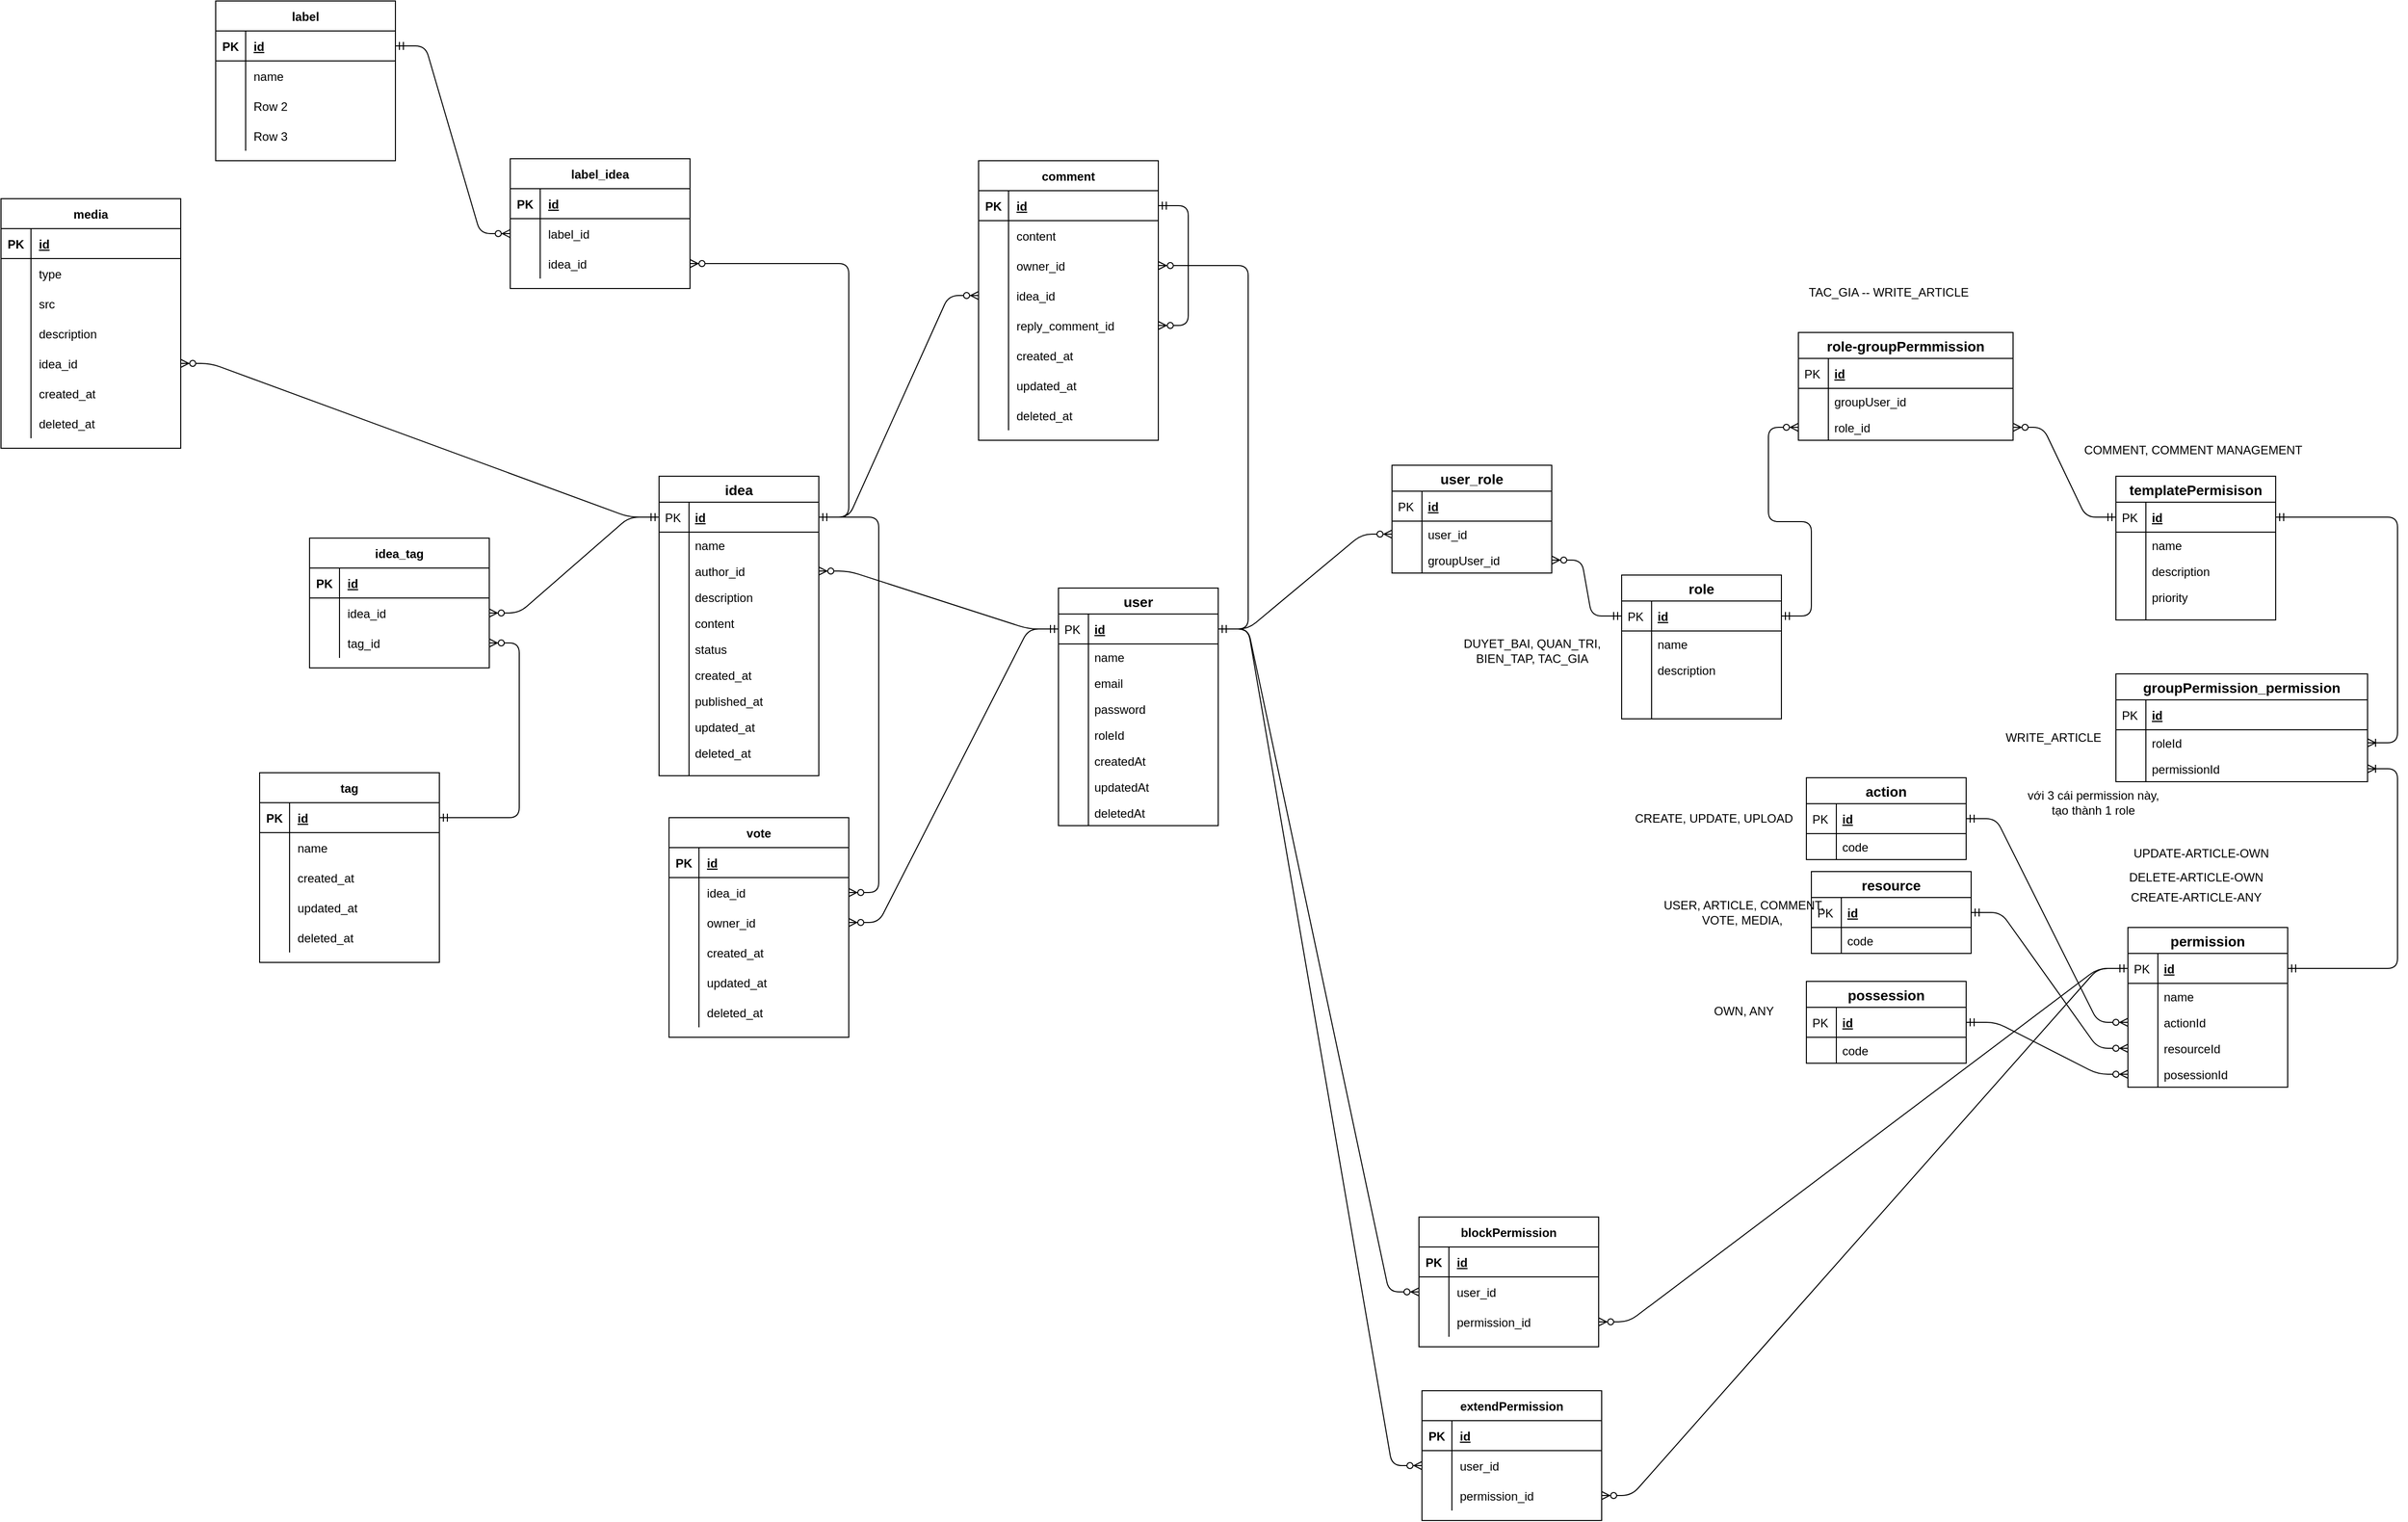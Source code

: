 <mxfile version="13.7.1" type="google"><diagram id="9MJFzo1HOBOh3lmqFYdj" name="Page-1"><mxGraphModel dx="2464" dy="1441" grid="1" gridSize="10" guides="1" tooltips="1" connect="1" arrows="1" fold="1" page="1" pageScale="1" pageWidth="850" pageHeight="1100" math="0" shadow="0"><root><mxCell id="0"/><mxCell id="1" parent="0"/><mxCell id="pa44Jw6XgIT-Zc432hjV-39" value="templatePermisison" style="swimlane;fontStyle=1;childLayout=stackLayout;horizontal=1;startSize=26;horizontalStack=0;resizeParent=1;resizeParentMax=0;resizeLast=0;collapsible=1;marginBottom=0;align=center;fontSize=14;" parent="1" vertex="1"><mxGeometry x="628" y="68" width="160" height="144" as="geometry"/></mxCell><mxCell id="pa44Jw6XgIT-Zc432hjV-40" value="id" style="shape=partialRectangle;top=0;left=0;right=0;bottom=1;align=left;verticalAlign=middle;fillColor=none;spacingLeft=34;spacingRight=4;overflow=hidden;rotatable=0;points=[[0,0.5],[1,0.5]];portConstraint=eastwest;dropTarget=0;fontStyle=5;fontSize=12;" parent="pa44Jw6XgIT-Zc432hjV-39" vertex="1"><mxGeometry y="26" width="160" height="30" as="geometry"/></mxCell><mxCell id="pa44Jw6XgIT-Zc432hjV-41" value="PK" style="shape=partialRectangle;top=0;left=0;bottom=0;fillColor=none;align=left;verticalAlign=middle;spacingLeft=4;spacingRight=4;overflow=hidden;rotatable=0;points=[];portConstraint=eastwest;part=1;fontSize=12;" parent="pa44Jw6XgIT-Zc432hjV-40" vertex="1" connectable="0"><mxGeometry width="30" height="30" as="geometry"/></mxCell><mxCell id="pa44Jw6XgIT-Zc432hjV-42" value="name" style="shape=partialRectangle;top=0;left=0;right=0;bottom=0;align=left;verticalAlign=top;fillColor=none;spacingLeft=34;spacingRight=4;overflow=hidden;rotatable=0;points=[[0,0.5],[1,0.5]];portConstraint=eastwest;dropTarget=0;fontSize=12;" parent="pa44Jw6XgIT-Zc432hjV-39" vertex="1"><mxGeometry y="56" width="160" height="26" as="geometry"/></mxCell><mxCell id="pa44Jw6XgIT-Zc432hjV-43" value="" style="shape=partialRectangle;top=0;left=0;bottom=0;fillColor=none;align=left;verticalAlign=top;spacingLeft=4;spacingRight=4;overflow=hidden;rotatable=0;points=[];portConstraint=eastwest;part=1;fontSize=12;" parent="pa44Jw6XgIT-Zc432hjV-42" vertex="1" connectable="0"><mxGeometry width="30" height="26" as="geometry"/></mxCell><mxCell id="pa44Jw6XgIT-Zc432hjV-44" value="description" style="shape=partialRectangle;top=0;left=0;right=0;bottom=0;align=left;verticalAlign=top;fillColor=none;spacingLeft=34;spacingRight=4;overflow=hidden;rotatable=0;points=[[0,0.5],[1,0.5]];portConstraint=eastwest;dropTarget=0;fontSize=12;" parent="pa44Jw6XgIT-Zc432hjV-39" vertex="1"><mxGeometry y="82" width="160" height="26" as="geometry"/></mxCell><mxCell id="pa44Jw6XgIT-Zc432hjV-45" value="" style="shape=partialRectangle;top=0;left=0;bottom=0;fillColor=none;align=left;verticalAlign=top;spacingLeft=4;spacingRight=4;overflow=hidden;rotatable=0;points=[];portConstraint=eastwest;part=1;fontSize=12;" parent="pa44Jw6XgIT-Zc432hjV-44" vertex="1" connectable="0"><mxGeometry width="30" height="26" as="geometry"/></mxCell><mxCell id="pa44Jw6XgIT-Zc432hjV-46" value="priority" style="shape=partialRectangle;top=0;left=0;right=0;bottom=0;align=left;verticalAlign=top;fillColor=none;spacingLeft=34;spacingRight=4;overflow=hidden;rotatable=0;points=[[0,0.5],[1,0.5]];portConstraint=eastwest;dropTarget=0;fontSize=12;" parent="pa44Jw6XgIT-Zc432hjV-39" vertex="1"><mxGeometry y="108" width="160" height="26" as="geometry"/></mxCell><mxCell id="pa44Jw6XgIT-Zc432hjV-47" value="" style="shape=partialRectangle;top=0;left=0;bottom=0;fillColor=none;align=left;verticalAlign=top;spacingLeft=4;spacingRight=4;overflow=hidden;rotatable=0;points=[];portConstraint=eastwest;part=1;fontSize=12;" parent="pa44Jw6XgIT-Zc432hjV-46" vertex="1" connectable="0"><mxGeometry width="30" height="26" as="geometry"/></mxCell><mxCell id="pa44Jw6XgIT-Zc432hjV-48" value="" style="shape=partialRectangle;top=0;left=0;right=0;bottom=0;align=left;verticalAlign=top;fillColor=none;spacingLeft=34;spacingRight=4;overflow=hidden;rotatable=0;points=[[0,0.5],[1,0.5]];portConstraint=eastwest;dropTarget=0;fontSize=12;" parent="pa44Jw6XgIT-Zc432hjV-39" vertex="1"><mxGeometry y="134" width="160" height="10" as="geometry"/></mxCell><mxCell id="pa44Jw6XgIT-Zc432hjV-49" value="" style="shape=partialRectangle;top=0;left=0;bottom=0;fillColor=none;align=left;verticalAlign=top;spacingLeft=4;spacingRight=4;overflow=hidden;rotatable=0;points=[];portConstraint=eastwest;part=1;fontSize=12;" parent="pa44Jw6XgIT-Zc432hjV-48" vertex="1" connectable="0"><mxGeometry width="30" height="10" as="geometry"/></mxCell><mxCell id="pa44Jw6XgIT-Zc432hjV-50" value="groupPermission_permission" style="swimlane;fontStyle=1;childLayout=stackLayout;horizontal=1;startSize=26;horizontalStack=0;resizeParent=1;resizeParentMax=0;resizeLast=0;collapsible=1;marginBottom=0;align=center;fontSize=14;" parent="1" vertex="1"><mxGeometry x="628" y="266" width="252" height="108" as="geometry"/></mxCell><mxCell id="8632sQo1Pxc3HnUBxoHx-59" value="id" style="shape=partialRectangle;top=0;left=0;right=0;bottom=1;align=left;verticalAlign=middle;fillColor=none;spacingLeft=34;spacingRight=4;overflow=hidden;rotatable=0;points=[[0,0.5],[1,0.5]];portConstraint=eastwest;dropTarget=0;fontStyle=5;fontSize=12;" parent="pa44Jw6XgIT-Zc432hjV-50" vertex="1"><mxGeometry y="26" width="252" height="30" as="geometry"/></mxCell><mxCell id="8632sQo1Pxc3HnUBxoHx-60" value="PK" style="shape=partialRectangle;top=0;left=0;bottom=0;fillColor=none;align=left;verticalAlign=middle;spacingLeft=4;spacingRight=4;overflow=hidden;rotatable=0;points=[];portConstraint=eastwest;part=1;fontSize=12;" parent="8632sQo1Pxc3HnUBxoHx-59" vertex="1" connectable="0"><mxGeometry width="30" height="30" as="geometry"/></mxCell><mxCell id="pa44Jw6XgIT-Zc432hjV-51" value="roleId" style="shape=partialRectangle;top=0;left=0;right=0;bottom=0;align=left;verticalAlign=top;fillColor=none;spacingLeft=34;spacingRight=4;overflow=hidden;rotatable=0;points=[[0,0.5],[1,0.5]];portConstraint=eastwest;dropTarget=0;fontSize=12;" parent="pa44Jw6XgIT-Zc432hjV-50" vertex="1"><mxGeometry y="56" width="252" height="26" as="geometry"/></mxCell><mxCell id="pa44Jw6XgIT-Zc432hjV-52" value="" style="shape=partialRectangle;top=0;left=0;bottom=0;fillColor=none;align=left;verticalAlign=top;spacingLeft=4;spacingRight=4;overflow=hidden;rotatable=0;points=[];portConstraint=eastwest;part=1;fontSize=12;" parent="pa44Jw6XgIT-Zc432hjV-51" vertex="1" connectable="0"><mxGeometry width="30" height="26" as="geometry"/></mxCell><mxCell id="pa44Jw6XgIT-Zc432hjV-53" value="permissionId" style="shape=partialRectangle;top=0;left=0;right=0;bottom=0;align=left;verticalAlign=top;fillColor=none;spacingLeft=34;spacingRight=4;overflow=hidden;rotatable=0;points=[[0,0.5],[1,0.5]];portConstraint=eastwest;dropTarget=0;fontSize=12;" parent="pa44Jw6XgIT-Zc432hjV-50" vertex="1"><mxGeometry y="82" width="252" height="26" as="geometry"/></mxCell><mxCell id="pa44Jw6XgIT-Zc432hjV-54" value="" style="shape=partialRectangle;top=0;left=0;bottom=0;fillColor=none;align=left;verticalAlign=top;spacingLeft=4;spacingRight=4;overflow=hidden;rotatable=0;points=[];portConstraint=eastwest;part=1;fontSize=12;" parent="pa44Jw6XgIT-Zc432hjV-53" vertex="1" connectable="0"><mxGeometry width="30" height="26" as="geometry"/></mxCell><mxCell id="pa44Jw6XgIT-Zc432hjV-60" value="" style="edgeStyle=entityRelationEdgeStyle;fontSize=12;html=1;endArrow=ERzeroToMany;startArrow=ERmandOne;" parent="1" source="pa44Jw6XgIT-Zc432hjV-56" target="pa44Jw6XgIT-Zc432hjV-71" edge="1"><mxGeometry width="100" height="100" relative="1" as="geometry"><mxPoint x="590" y="750" as="sourcePoint"/><mxPoint x="690" y="650" as="targetPoint"/></mxGeometry></mxCell><mxCell id="pa44Jw6XgIT-Zc432hjV-61" value="" style="edgeStyle=entityRelationEdgeStyle;fontSize=12;html=1;endArrow=ERzeroToMany;startArrow=ERmandOne;" parent="1" source="pa44Jw6XgIT-Zc432hjV-35" target="pa44Jw6XgIT-Zc432hjV-69" edge="1"><mxGeometry width="100" height="100" relative="1" as="geometry"><mxPoint x="490" y="778" as="sourcePoint"/><mxPoint x="618" y="610.0" as="targetPoint"/></mxGeometry></mxCell><mxCell id="pa44Jw6XgIT-Zc432hjV-62" value="permission" style="swimlane;fontStyle=1;childLayout=stackLayout;horizontal=1;startSize=26;horizontalStack=0;resizeParent=1;resizeParentMax=0;resizeLast=0;collapsible=1;marginBottom=0;align=center;fontSize=14;" parent="1" vertex="1"><mxGeometry x="640" y="520" width="160" height="160" as="geometry"/></mxCell><mxCell id="pa44Jw6XgIT-Zc432hjV-63" value="id" style="shape=partialRectangle;top=0;left=0;right=0;bottom=1;align=left;verticalAlign=middle;fillColor=none;spacingLeft=34;spacingRight=4;overflow=hidden;rotatable=0;points=[[0,0.5],[1,0.5]];portConstraint=eastwest;dropTarget=0;fontStyle=5;fontSize=12;" parent="pa44Jw6XgIT-Zc432hjV-62" vertex="1"><mxGeometry y="26" width="160" height="30" as="geometry"/></mxCell><mxCell id="pa44Jw6XgIT-Zc432hjV-64" value="PK" style="shape=partialRectangle;top=0;left=0;bottom=0;fillColor=none;align=left;verticalAlign=middle;spacingLeft=4;spacingRight=4;overflow=hidden;rotatable=0;points=[];portConstraint=eastwest;part=1;fontSize=12;" parent="pa44Jw6XgIT-Zc432hjV-63" vertex="1" connectable="0"><mxGeometry width="30" height="30" as="geometry"/></mxCell><mxCell id="pa44Jw6XgIT-Zc432hjV-65" value="name" style="shape=partialRectangle;top=0;left=0;right=0;bottom=0;align=left;verticalAlign=top;fillColor=none;spacingLeft=34;spacingRight=4;overflow=hidden;rotatable=0;points=[[0,0.5],[1,0.5]];portConstraint=eastwest;dropTarget=0;fontSize=12;" parent="pa44Jw6XgIT-Zc432hjV-62" vertex="1"><mxGeometry y="56" width="160" height="26" as="geometry"/></mxCell><mxCell id="pa44Jw6XgIT-Zc432hjV-66" value="" style="shape=partialRectangle;top=0;left=0;bottom=0;fillColor=none;align=left;verticalAlign=top;spacingLeft=4;spacingRight=4;overflow=hidden;rotatable=0;points=[];portConstraint=eastwest;part=1;fontSize=12;" parent="pa44Jw6XgIT-Zc432hjV-65" vertex="1" connectable="0"><mxGeometry width="30" height="26" as="geometry"/></mxCell><mxCell id="pa44Jw6XgIT-Zc432hjV-67" value="actionId" style="shape=partialRectangle;top=0;left=0;right=0;bottom=0;align=left;verticalAlign=top;fillColor=none;spacingLeft=34;spacingRight=4;overflow=hidden;rotatable=0;points=[[0,0.5],[1,0.5]];portConstraint=eastwest;dropTarget=0;fontSize=12;" parent="pa44Jw6XgIT-Zc432hjV-62" vertex="1"><mxGeometry y="82" width="160" height="26" as="geometry"/></mxCell><mxCell id="pa44Jw6XgIT-Zc432hjV-68" value="" style="shape=partialRectangle;top=0;left=0;bottom=0;fillColor=none;align=left;verticalAlign=top;spacingLeft=4;spacingRight=4;overflow=hidden;rotatable=0;points=[];portConstraint=eastwest;part=1;fontSize=12;" parent="pa44Jw6XgIT-Zc432hjV-67" vertex="1" connectable="0"><mxGeometry width="30" height="26" as="geometry"/></mxCell><mxCell id="pa44Jw6XgIT-Zc432hjV-69" value="resourceId" style="shape=partialRectangle;top=0;left=0;right=0;bottom=0;align=left;verticalAlign=top;fillColor=none;spacingLeft=34;spacingRight=4;overflow=hidden;rotatable=0;points=[[0,0.5],[1,0.5]];portConstraint=eastwest;dropTarget=0;fontSize=12;" parent="pa44Jw6XgIT-Zc432hjV-62" vertex="1"><mxGeometry y="108" width="160" height="26" as="geometry"/></mxCell><mxCell id="pa44Jw6XgIT-Zc432hjV-70" value="" style="shape=partialRectangle;top=0;left=0;bottom=0;fillColor=none;align=left;verticalAlign=top;spacingLeft=4;spacingRight=4;overflow=hidden;rotatable=0;points=[];portConstraint=eastwest;part=1;fontSize=12;" parent="pa44Jw6XgIT-Zc432hjV-69" vertex="1" connectable="0"><mxGeometry width="30" height="26" as="geometry"/></mxCell><mxCell id="pa44Jw6XgIT-Zc432hjV-71" value="posessionId" style="shape=partialRectangle;top=0;left=0;right=0;bottom=0;align=left;verticalAlign=top;fillColor=none;spacingLeft=34;spacingRight=4;overflow=hidden;rotatable=0;points=[[0,0.5],[1,0.5]];portConstraint=eastwest;dropTarget=0;fontSize=12;" parent="pa44Jw6XgIT-Zc432hjV-62" vertex="1"><mxGeometry y="134" width="160" height="26" as="geometry"/></mxCell><mxCell id="pa44Jw6XgIT-Zc432hjV-72" value="" style="shape=partialRectangle;top=0;left=0;bottom=0;fillColor=none;align=left;verticalAlign=top;spacingLeft=4;spacingRight=4;overflow=hidden;rotatable=0;points=[];portConstraint=eastwest;part=1;fontSize=12;" parent="pa44Jw6XgIT-Zc432hjV-71" vertex="1" connectable="0"><mxGeometry width="30" height="26" as="geometry"/></mxCell><mxCell id="pa44Jw6XgIT-Zc432hjV-73" value="USER, ARTICLE, COMMENT,&lt;br&gt;VOTE, MEDIA,&amp;nbsp;" style="text;html=1;align=center;verticalAlign=middle;resizable=0;points=[];autosize=1;" parent="1" vertex="1"><mxGeometry x="165" y="490" width="180" height="30" as="geometry"/></mxCell><mxCell id="pa44Jw6XgIT-Zc432hjV-74" value="CREATE, UPDATE, UPLOAD" style="text;html=1;align=center;verticalAlign=middle;resizable=0;points=[];autosize=1;" parent="1" vertex="1"><mxGeometry x="140" y="401" width="170" height="20" as="geometry"/></mxCell><mxCell id="pa44Jw6XgIT-Zc432hjV-75" value="OWN, ANY" style="text;html=1;align=center;verticalAlign=middle;resizable=0;points=[];autosize=1;" parent="1" vertex="1"><mxGeometry x="215" y="594" width="80" height="20" as="geometry"/></mxCell><mxCell id="pa44Jw6XgIT-Zc432hjV-76" value="" style="edgeStyle=entityRelationEdgeStyle;fontSize=12;html=1;endArrow=ERzeroToMany;startArrow=ERmandOne;" parent="1" source="pa44Jw6XgIT-Zc432hjV-30" target="pa44Jw6XgIT-Zc432hjV-67" edge="1"><mxGeometry width="100" height="100" relative="1" as="geometry"><mxPoint x="480" y="738" as="sourcePoint"/><mxPoint x="608" y="570.0" as="targetPoint"/></mxGeometry></mxCell><mxCell id="pa44Jw6XgIT-Zc432hjV-78" value="" style="edgeStyle=entityRelationEdgeStyle;fontSize=12;html=1;endArrow=ERoneToMany;startArrow=ERmandOne;exitX=1;exitY=0.5;exitDx=0;exitDy=0;" parent="1" source="pa44Jw6XgIT-Zc432hjV-40" target="pa44Jw6XgIT-Zc432hjV-51" edge="1"><mxGeometry width="100" height="100" relative="1" as="geometry"><mxPoint x="390" y="250" as="sourcePoint"/><mxPoint x="490" y="150" as="targetPoint"/></mxGeometry></mxCell><mxCell id="pa44Jw6XgIT-Zc432hjV-79" value="" style="edgeStyle=entityRelationEdgeStyle;fontSize=12;html=1;endArrow=ERoneToMany;startArrow=ERmandOne;" parent="1" source="pa44Jw6XgIT-Zc432hjV-63" target="pa44Jw6XgIT-Zc432hjV-53" edge="1"><mxGeometry width="100" height="100" relative="1" as="geometry"><mxPoint x="798" y="119" as="sourcePoint"/><mxPoint x="798" y="315" as="targetPoint"/></mxGeometry></mxCell><mxCell id="pa44Jw6XgIT-Zc432hjV-102" value="" style="edgeStyle=entityRelationEdgeStyle;fontSize=12;html=1;endArrow=ERzeroToMany;startArrow=ERmandOne;" parent="1" source="pa44Jw6XgIT-Zc432hjV-81" target="pa44Jw6XgIT-Zc432hjV-96" edge="1"><mxGeometry width="100" height="100" relative="1" as="geometry"><mxPoint x="193" y="227" as="sourcePoint"/><mxPoint x="293" y="127" as="targetPoint"/></mxGeometry></mxCell><mxCell id="pa44Jw6XgIT-Zc432hjV-103" value="" style="edgeStyle=entityRelationEdgeStyle;fontSize=12;html=1;endArrow=ERzeroToMany;startArrow=ERmandOne;" parent="1" source="pa44Jw6XgIT-Zc432hjV-2" target="pa44Jw6XgIT-Zc432hjV-94" edge="1"><mxGeometry width="100" height="100" relative="1" as="geometry"><mxPoint x="80" y="234" as="sourcePoint"/><mxPoint x="10" y="164" as="targetPoint"/></mxGeometry></mxCell><mxCell id="pa44Jw6XgIT-Zc432hjV-130" value="" style="edgeStyle=entityRelationEdgeStyle;fontSize=12;html=1;endArrow=ERzeroToMany;startArrow=ERmandOne;" parent="1" source="pa44Jw6XgIT-Zc432hjV-81" target="8632sQo1Pxc3HnUBxoHx-68" edge="1"><mxGeometry width="100" height="100" relative="1" as="geometry"><mxPoint x="280" y="301" as="sourcePoint"/><mxPoint x="390" y="37" as="targetPoint"/></mxGeometry></mxCell><mxCell id="pa44Jw6XgIT-Zc432hjV-131" value="" style="edgeStyle=entityRelationEdgeStyle;fontSize=12;html=1;endArrow=ERzeroToMany;startArrow=ERmandOne;" parent="1" source="pa44Jw6XgIT-Zc432hjV-40" target="8632sQo1Pxc3HnUBxoHx-68" edge="1"><mxGeometry width="100" height="100" relative="1" as="geometry"><mxPoint x="390" y="31" as="sourcePoint"/><mxPoint x="570" y="67" as="targetPoint"/></mxGeometry></mxCell><mxCell id="pa44Jw6XgIT-Zc432hjV-1" value="user" style="swimlane;fontStyle=1;childLayout=stackLayout;horizontal=1;startSize=26;horizontalStack=0;resizeParent=1;resizeParentMax=0;resizeLast=0;collapsible=1;marginBottom=0;align=center;fontSize=14;" parent="1" vertex="1"><mxGeometry x="-431" y="180" width="160" height="238" as="geometry"/></mxCell><mxCell id="pa44Jw6XgIT-Zc432hjV-2" value="id" style="shape=partialRectangle;top=0;left=0;right=0;bottom=1;align=left;verticalAlign=middle;fillColor=none;spacingLeft=34;spacingRight=4;overflow=hidden;rotatable=0;points=[[0,0.5],[1,0.5]];portConstraint=eastwest;dropTarget=0;fontStyle=5;fontSize=12;" parent="pa44Jw6XgIT-Zc432hjV-1" vertex="1"><mxGeometry y="26" width="160" height="30" as="geometry"/></mxCell><mxCell id="pa44Jw6XgIT-Zc432hjV-3" value="PK" style="shape=partialRectangle;top=0;left=0;bottom=0;fillColor=none;align=left;verticalAlign=middle;spacingLeft=4;spacingRight=4;overflow=hidden;rotatable=0;points=[];portConstraint=eastwest;part=1;fontSize=12;" parent="pa44Jw6XgIT-Zc432hjV-2" vertex="1" connectable="0"><mxGeometry width="30" height="30" as="geometry"/></mxCell><mxCell id="pa44Jw6XgIT-Zc432hjV-4" value="name" style="shape=partialRectangle;top=0;left=0;right=0;bottom=0;align=left;verticalAlign=top;fillColor=none;spacingLeft=34;spacingRight=4;overflow=hidden;rotatable=0;points=[[0,0.5],[1,0.5]];portConstraint=eastwest;dropTarget=0;fontSize=12;" parent="pa44Jw6XgIT-Zc432hjV-1" vertex="1"><mxGeometry y="56" width="160" height="26" as="geometry"/></mxCell><mxCell id="pa44Jw6XgIT-Zc432hjV-5" value="" style="shape=partialRectangle;top=0;left=0;bottom=0;fillColor=none;align=left;verticalAlign=top;spacingLeft=4;spacingRight=4;overflow=hidden;rotatable=0;points=[];portConstraint=eastwest;part=1;fontSize=12;" parent="pa44Jw6XgIT-Zc432hjV-4" vertex="1" connectable="0"><mxGeometry width="30" height="26" as="geometry"/></mxCell><mxCell id="pa44Jw6XgIT-Zc432hjV-6" value="email" style="shape=partialRectangle;top=0;left=0;right=0;bottom=0;align=left;verticalAlign=top;fillColor=none;spacingLeft=34;spacingRight=4;overflow=hidden;rotatable=0;points=[[0,0.5],[1,0.5]];portConstraint=eastwest;dropTarget=0;fontSize=12;" parent="pa44Jw6XgIT-Zc432hjV-1" vertex="1"><mxGeometry y="82" width="160" height="26" as="geometry"/></mxCell><mxCell id="pa44Jw6XgIT-Zc432hjV-7" value="" style="shape=partialRectangle;top=0;left=0;bottom=0;fillColor=none;align=left;verticalAlign=top;spacingLeft=4;spacingRight=4;overflow=hidden;rotatable=0;points=[];portConstraint=eastwest;part=1;fontSize=12;" parent="pa44Jw6XgIT-Zc432hjV-6" vertex="1" connectable="0"><mxGeometry width="30" height="26" as="geometry"/></mxCell><mxCell id="pa44Jw6XgIT-Zc432hjV-8" value="password" style="shape=partialRectangle;top=0;left=0;right=0;bottom=0;align=left;verticalAlign=top;fillColor=none;spacingLeft=34;spacingRight=4;overflow=hidden;rotatable=0;points=[[0,0.5],[1,0.5]];portConstraint=eastwest;dropTarget=0;fontSize=12;" parent="pa44Jw6XgIT-Zc432hjV-1" vertex="1"><mxGeometry y="108" width="160" height="26" as="geometry"/></mxCell><mxCell id="pa44Jw6XgIT-Zc432hjV-9" value="" style="shape=partialRectangle;top=0;left=0;bottom=0;fillColor=none;align=left;verticalAlign=top;spacingLeft=4;spacingRight=4;overflow=hidden;rotatable=0;points=[];portConstraint=eastwest;part=1;fontSize=12;" parent="pa44Jw6XgIT-Zc432hjV-8" vertex="1" connectable="0"><mxGeometry width="30" height="26" as="geometry"/></mxCell><mxCell id="pa44Jw6XgIT-Zc432hjV-10" value="roleId" style="shape=partialRectangle;top=0;left=0;right=0;bottom=0;align=left;verticalAlign=top;fillColor=none;spacingLeft=34;spacingRight=4;overflow=hidden;rotatable=0;points=[[0,0.5],[1,0.5]];portConstraint=eastwest;dropTarget=0;fontSize=12;" parent="pa44Jw6XgIT-Zc432hjV-1" vertex="1"><mxGeometry y="134" width="160" height="26" as="geometry"/></mxCell><mxCell id="pa44Jw6XgIT-Zc432hjV-11" value="" style="shape=partialRectangle;top=0;left=0;bottom=0;fillColor=none;align=left;verticalAlign=top;spacingLeft=4;spacingRight=4;overflow=hidden;rotatable=0;points=[];portConstraint=eastwest;part=1;fontSize=12;" parent="pa44Jw6XgIT-Zc432hjV-10" vertex="1" connectable="0"><mxGeometry width="30" height="26" as="geometry"/></mxCell><mxCell id="pa44Jw6XgIT-Zc432hjV-12" value="createdAt" style="shape=partialRectangle;top=0;left=0;right=0;bottom=0;align=left;verticalAlign=top;fillColor=none;spacingLeft=34;spacingRight=4;overflow=hidden;rotatable=0;points=[[0,0.5],[1,0.5]];portConstraint=eastwest;dropTarget=0;fontSize=12;" parent="pa44Jw6XgIT-Zc432hjV-1" vertex="1"><mxGeometry y="160" width="160" height="26" as="geometry"/></mxCell><mxCell id="pa44Jw6XgIT-Zc432hjV-13" value="" style="shape=partialRectangle;top=0;left=0;bottom=0;fillColor=none;align=left;verticalAlign=top;spacingLeft=4;spacingRight=4;overflow=hidden;rotatable=0;points=[];portConstraint=eastwest;part=1;fontSize=12;" parent="pa44Jw6XgIT-Zc432hjV-12" vertex="1" connectable="0"><mxGeometry width="30" height="26" as="geometry"/></mxCell><mxCell id="pa44Jw6XgIT-Zc432hjV-14" value="updatedAt" style="shape=partialRectangle;top=0;left=0;right=0;bottom=0;align=left;verticalAlign=top;fillColor=none;spacingLeft=34;spacingRight=4;overflow=hidden;rotatable=0;points=[[0,0.5],[1,0.5]];portConstraint=eastwest;dropTarget=0;fontSize=12;" parent="pa44Jw6XgIT-Zc432hjV-1" vertex="1"><mxGeometry y="186" width="160" height="26" as="geometry"/></mxCell><mxCell id="pa44Jw6XgIT-Zc432hjV-15" value="" style="shape=partialRectangle;top=0;left=0;bottom=0;fillColor=none;align=left;verticalAlign=top;spacingLeft=4;spacingRight=4;overflow=hidden;rotatable=0;points=[];portConstraint=eastwest;part=1;fontSize=12;" parent="pa44Jw6XgIT-Zc432hjV-14" vertex="1" connectable="0"><mxGeometry width="30" height="26" as="geometry"/></mxCell><mxCell id="pa44Jw6XgIT-Zc432hjV-16" value="deletedAt" style="shape=partialRectangle;top=0;left=0;right=0;bottom=0;align=left;verticalAlign=top;fillColor=none;spacingLeft=34;spacingRight=4;overflow=hidden;rotatable=0;points=[[0,0.5],[1,0.5]];portConstraint=eastwest;dropTarget=0;fontSize=12;" parent="pa44Jw6XgIT-Zc432hjV-1" vertex="1"><mxGeometry y="212" width="160" height="26" as="geometry"/></mxCell><mxCell id="pa44Jw6XgIT-Zc432hjV-17" value="" style="shape=partialRectangle;top=0;left=0;bottom=0;fillColor=none;align=left;verticalAlign=top;spacingLeft=4;spacingRight=4;overflow=hidden;rotatable=0;points=[];portConstraint=eastwest;part=1;fontSize=12;" parent="pa44Jw6XgIT-Zc432hjV-16" vertex="1" connectable="0"><mxGeometry width="30" height="26" as="geometry"/></mxCell><mxCell id="pa44Jw6XgIT-Zc432hjV-91" value="user_role" style="swimlane;fontStyle=1;childLayout=stackLayout;horizontal=1;startSize=26;horizontalStack=0;resizeParent=1;resizeParentMax=0;resizeLast=0;collapsible=1;marginBottom=0;align=center;fontSize=14;" parent="1" vertex="1"><mxGeometry x="-97" y="57" width="160" height="108" as="geometry"/></mxCell><mxCell id="8632sQo1Pxc3HnUBxoHx-51" value="id" style="shape=partialRectangle;top=0;left=0;right=0;bottom=1;align=left;verticalAlign=middle;fillColor=none;spacingLeft=34;spacingRight=4;overflow=hidden;rotatable=0;points=[[0,0.5],[1,0.5]];portConstraint=eastwest;dropTarget=0;fontStyle=5;fontSize=12;" parent="pa44Jw6XgIT-Zc432hjV-91" vertex="1"><mxGeometry y="26" width="160" height="30" as="geometry"/></mxCell><mxCell id="8632sQo1Pxc3HnUBxoHx-52" value="PK" style="shape=partialRectangle;top=0;left=0;bottom=0;fillColor=none;align=left;verticalAlign=middle;spacingLeft=4;spacingRight=4;overflow=hidden;rotatable=0;points=[];portConstraint=eastwest;part=1;fontSize=12;" parent="8632sQo1Pxc3HnUBxoHx-51" vertex="1" connectable="0"><mxGeometry width="30" height="30" as="geometry"/></mxCell><mxCell id="pa44Jw6XgIT-Zc432hjV-94" value="user_id" style="shape=partialRectangle;top=0;left=0;right=0;bottom=0;align=left;verticalAlign=top;fillColor=none;spacingLeft=34;spacingRight=4;overflow=hidden;rotatable=0;points=[[0,0.5],[1,0.5]];portConstraint=eastwest;dropTarget=0;fontSize=12;" parent="pa44Jw6XgIT-Zc432hjV-91" vertex="1"><mxGeometry y="56" width="160" height="26" as="geometry"/></mxCell><mxCell id="pa44Jw6XgIT-Zc432hjV-95" value="" style="shape=partialRectangle;top=0;left=0;bottom=0;fillColor=none;align=left;verticalAlign=top;spacingLeft=4;spacingRight=4;overflow=hidden;rotatable=0;points=[];portConstraint=eastwest;part=1;fontSize=12;" parent="pa44Jw6XgIT-Zc432hjV-94" vertex="1" connectable="0"><mxGeometry width="30" height="26" as="geometry"/></mxCell><mxCell id="pa44Jw6XgIT-Zc432hjV-96" value="groupUser_id" style="shape=partialRectangle;top=0;left=0;right=0;bottom=0;align=left;verticalAlign=top;fillColor=none;spacingLeft=34;spacingRight=4;overflow=hidden;rotatable=0;points=[[0,0.5],[1,0.5]];portConstraint=eastwest;dropTarget=0;fontSize=12;" parent="pa44Jw6XgIT-Zc432hjV-91" vertex="1"><mxGeometry y="82" width="160" height="26" as="geometry"/></mxCell><mxCell id="pa44Jw6XgIT-Zc432hjV-97" value="" style="shape=partialRectangle;top=0;left=0;bottom=0;fillColor=none;align=left;verticalAlign=top;spacingLeft=4;spacingRight=4;overflow=hidden;rotatable=0;points=[];portConstraint=eastwest;part=1;fontSize=12;" parent="pa44Jw6XgIT-Zc432hjV-96" vertex="1" connectable="0"><mxGeometry width="30" height="26" as="geometry"/></mxCell><mxCell id="pa44Jw6XgIT-Zc432hjV-80" value="role" style="swimlane;fontStyle=1;childLayout=stackLayout;horizontal=1;startSize=26;horizontalStack=0;resizeParent=1;resizeParentMax=0;resizeLast=0;collapsible=1;marginBottom=0;align=center;fontSize=14;" parent="1" vertex="1"><mxGeometry x="133" y="167" width="160" height="144" as="geometry"/></mxCell><mxCell id="pa44Jw6XgIT-Zc432hjV-81" value="id" style="shape=partialRectangle;top=0;left=0;right=0;bottom=1;align=left;verticalAlign=middle;fillColor=none;spacingLeft=34;spacingRight=4;overflow=hidden;rotatable=0;points=[[0,0.5],[1,0.5]];portConstraint=eastwest;dropTarget=0;fontStyle=5;fontSize=12;" parent="pa44Jw6XgIT-Zc432hjV-80" vertex="1"><mxGeometry y="26" width="160" height="30" as="geometry"/></mxCell><mxCell id="pa44Jw6XgIT-Zc432hjV-82" value="PK" style="shape=partialRectangle;top=0;left=0;bottom=0;fillColor=none;align=left;verticalAlign=middle;spacingLeft=4;spacingRight=4;overflow=hidden;rotatable=0;points=[];portConstraint=eastwest;part=1;fontSize=12;" parent="pa44Jw6XgIT-Zc432hjV-81" vertex="1" connectable="0"><mxGeometry width="30" height="30" as="geometry"/></mxCell><mxCell id="pa44Jw6XgIT-Zc432hjV-83" value="name" style="shape=partialRectangle;top=0;left=0;right=0;bottom=0;align=left;verticalAlign=top;fillColor=none;spacingLeft=34;spacingRight=4;overflow=hidden;rotatable=0;points=[[0,0.5],[1,0.5]];portConstraint=eastwest;dropTarget=0;fontSize=12;" parent="pa44Jw6XgIT-Zc432hjV-80" vertex="1"><mxGeometry y="56" width="160" height="26" as="geometry"/></mxCell><mxCell id="pa44Jw6XgIT-Zc432hjV-84" value="" style="shape=partialRectangle;top=0;left=0;bottom=0;fillColor=none;align=left;verticalAlign=top;spacingLeft=4;spacingRight=4;overflow=hidden;rotatable=0;points=[];portConstraint=eastwest;part=1;fontSize=12;" parent="pa44Jw6XgIT-Zc432hjV-83" vertex="1" connectable="0"><mxGeometry width="30" height="26" as="geometry"/></mxCell><mxCell id="pa44Jw6XgIT-Zc432hjV-85" value="description" style="shape=partialRectangle;top=0;left=0;right=0;bottom=0;align=left;verticalAlign=top;fillColor=none;spacingLeft=34;spacingRight=4;overflow=hidden;rotatable=0;points=[[0,0.5],[1,0.5]];portConstraint=eastwest;dropTarget=0;fontSize=12;" parent="pa44Jw6XgIT-Zc432hjV-80" vertex="1"><mxGeometry y="82" width="160" height="26" as="geometry"/></mxCell><mxCell id="pa44Jw6XgIT-Zc432hjV-86" value="" style="shape=partialRectangle;top=0;left=0;bottom=0;fillColor=none;align=left;verticalAlign=top;spacingLeft=4;spacingRight=4;overflow=hidden;rotatable=0;points=[];portConstraint=eastwest;part=1;fontSize=12;" parent="pa44Jw6XgIT-Zc432hjV-85" vertex="1" connectable="0"><mxGeometry width="30" height="26" as="geometry"/></mxCell><mxCell id="pa44Jw6XgIT-Zc432hjV-87" value="" style="shape=partialRectangle;top=0;left=0;right=0;bottom=0;align=left;verticalAlign=top;fillColor=none;spacingLeft=34;spacingRight=4;overflow=hidden;rotatable=0;points=[[0,0.5],[1,0.5]];portConstraint=eastwest;dropTarget=0;fontSize=12;" parent="pa44Jw6XgIT-Zc432hjV-80" vertex="1"><mxGeometry y="108" width="160" height="26" as="geometry"/></mxCell><mxCell id="pa44Jw6XgIT-Zc432hjV-88" value="" style="shape=partialRectangle;top=0;left=0;bottom=0;fillColor=none;align=left;verticalAlign=top;spacingLeft=4;spacingRight=4;overflow=hidden;rotatable=0;points=[];portConstraint=eastwest;part=1;fontSize=12;" parent="pa44Jw6XgIT-Zc432hjV-87" vertex="1" connectable="0"><mxGeometry width="30" height="26" as="geometry"/></mxCell><mxCell id="pa44Jw6XgIT-Zc432hjV-89" value="" style="shape=partialRectangle;top=0;left=0;right=0;bottom=0;align=left;verticalAlign=top;fillColor=none;spacingLeft=34;spacingRight=4;overflow=hidden;rotatable=0;points=[[0,0.5],[1,0.5]];portConstraint=eastwest;dropTarget=0;fontSize=12;" parent="pa44Jw6XgIT-Zc432hjV-80" vertex="1"><mxGeometry y="134" width="160" height="10" as="geometry"/></mxCell><mxCell id="pa44Jw6XgIT-Zc432hjV-90" value="" style="shape=partialRectangle;top=0;left=0;bottom=0;fillColor=none;align=left;verticalAlign=top;spacingLeft=4;spacingRight=4;overflow=hidden;rotatable=0;points=[];portConstraint=eastwest;part=1;fontSize=12;" parent="pa44Jw6XgIT-Zc432hjV-89" vertex="1" connectable="0"><mxGeometry width="30" height="10" as="geometry"/></mxCell><mxCell id="pa44Jw6XgIT-Zc432hjV-134" value="DUYET_BAI, QUAN_TRI, &lt;br&gt;BIEN_TAP, TAC_GIA" style="text;html=1;align=center;verticalAlign=middle;resizable=0;points=[];autosize=1;" parent="1" vertex="1"><mxGeometry x="-32" y="228" width="150" height="30" as="geometry"/></mxCell><mxCell id="pa44Jw6XgIT-Zc432hjV-138" value="TAC_GIA -- WRITE_ARTICLE" style="text;html=1;align=center;verticalAlign=middle;resizable=0;points=[];autosize=1;" parent="1" vertex="1"><mxGeometry x="310" y="-126" width="180" height="20" as="geometry"/></mxCell><mxCell id="pa44Jw6XgIT-Zc432hjV-140" value="CREATE-ARTICLE-ANY" style="text;html=1;align=center;verticalAlign=middle;resizable=0;points=[];autosize=1;" parent="1" vertex="1"><mxGeometry x="633" y="480" width="150" height="20" as="geometry"/></mxCell><mxCell id="pa44Jw6XgIT-Zc432hjV-141" value="COMMENT, COMMENT MANAGEMENT" style="text;html=1;align=center;verticalAlign=middle;resizable=0;points=[];autosize=1;" parent="1" vertex="1"><mxGeometry x="590" y="32" width="230" height="20" as="geometry"/></mxCell><mxCell id="pa44Jw6XgIT-Zc432hjV-142" value="DELETE-ARTICLE-OWN" style="text;html=1;align=center;verticalAlign=middle;resizable=0;points=[];autosize=1;" parent="1" vertex="1"><mxGeometry x="633" y="460" width="150" height="20" as="geometry"/></mxCell><mxCell id="pa44Jw6XgIT-Zc432hjV-143" value="UPDATE-ARTICLE-OWN" style="text;html=1;align=center;verticalAlign=middle;resizable=0;points=[];autosize=1;" parent="1" vertex="1"><mxGeometry x="638" y="436" width="150" height="20" as="geometry"/></mxCell><mxCell id="pa44Jw6XgIT-Zc432hjV-144" value="WRITE_ARTICLE" style="text;html=1;align=center;verticalAlign=middle;resizable=0;points=[];autosize=1;" parent="1" vertex="1"><mxGeometry x="510" y="320" width="110" height="20" as="geometry"/></mxCell><mxCell id="pa44Jw6XgIT-Zc432hjV-145" value="với 3 cái permission này,&lt;br&gt;tạo thành 1 role" style="text;html=1;align=center;verticalAlign=middle;resizable=0;points=[];autosize=1;" parent="1" vertex="1"><mxGeometry x="530" y="380" width="150" height="30" as="geometry"/></mxCell><mxCell id="pa44Jw6XgIT-Zc432hjV-29" value="action" style="swimlane;fontStyle=1;childLayout=stackLayout;horizontal=1;startSize=26;horizontalStack=0;resizeParent=1;resizeParentMax=0;resizeLast=0;collapsible=1;marginBottom=0;align=center;fontSize=14;" parent="1" vertex="1"><mxGeometry x="318" y="370" width="160" height="82" as="geometry"/></mxCell><mxCell id="pa44Jw6XgIT-Zc432hjV-30" value="id" style="shape=partialRectangle;top=0;left=0;right=0;bottom=1;align=left;verticalAlign=middle;fillColor=none;spacingLeft=34;spacingRight=4;overflow=hidden;rotatable=0;points=[[0,0.5],[1,0.5]];portConstraint=eastwest;dropTarget=0;fontStyle=5;fontSize=12;" parent="pa44Jw6XgIT-Zc432hjV-29" vertex="1"><mxGeometry y="26" width="160" height="30" as="geometry"/></mxCell><mxCell id="pa44Jw6XgIT-Zc432hjV-31" value="PK" style="shape=partialRectangle;top=0;left=0;bottom=0;fillColor=none;align=left;verticalAlign=middle;spacingLeft=4;spacingRight=4;overflow=hidden;rotatable=0;points=[];portConstraint=eastwest;part=1;fontSize=12;" parent="pa44Jw6XgIT-Zc432hjV-30" vertex="1" connectable="0"><mxGeometry width="30" height="30" as="geometry"/></mxCell><mxCell id="pa44Jw6XgIT-Zc432hjV-32" value="code" style="shape=partialRectangle;top=0;left=0;right=0;bottom=0;align=left;verticalAlign=top;fillColor=none;spacingLeft=34;spacingRight=4;overflow=hidden;rotatable=0;points=[[0,0.5],[1,0.5]];portConstraint=eastwest;dropTarget=0;fontSize=12;" parent="pa44Jw6XgIT-Zc432hjV-29" vertex="1"><mxGeometry y="56" width="160" height="26" as="geometry"/></mxCell><mxCell id="pa44Jw6XgIT-Zc432hjV-33" value="" style="shape=partialRectangle;top=0;left=0;bottom=0;fillColor=none;align=left;verticalAlign=top;spacingLeft=4;spacingRight=4;overflow=hidden;rotatable=0;points=[];portConstraint=eastwest;part=1;fontSize=12;" parent="pa44Jw6XgIT-Zc432hjV-32" vertex="1" connectable="0"><mxGeometry width="30" height="26" as="geometry"/></mxCell><mxCell id="pa44Jw6XgIT-Zc432hjV-34" value="resource" style="swimlane;fontStyle=1;childLayout=stackLayout;horizontal=1;startSize=26;horizontalStack=0;resizeParent=1;resizeParentMax=0;resizeLast=0;collapsible=1;marginBottom=0;align=center;fontSize=14;" parent="1" vertex="1"><mxGeometry x="323" y="464" width="160" height="82" as="geometry"/></mxCell><mxCell id="pa44Jw6XgIT-Zc432hjV-35" value="id" style="shape=partialRectangle;top=0;left=0;right=0;bottom=1;align=left;verticalAlign=middle;fillColor=none;spacingLeft=34;spacingRight=4;overflow=hidden;rotatable=0;points=[[0,0.5],[1,0.5]];portConstraint=eastwest;dropTarget=0;fontStyle=5;fontSize=12;" parent="pa44Jw6XgIT-Zc432hjV-34" vertex="1"><mxGeometry y="26" width="160" height="30" as="geometry"/></mxCell><mxCell id="pa44Jw6XgIT-Zc432hjV-36" value="PK" style="shape=partialRectangle;top=0;left=0;bottom=0;fillColor=none;align=left;verticalAlign=middle;spacingLeft=4;spacingRight=4;overflow=hidden;rotatable=0;points=[];portConstraint=eastwest;part=1;fontSize=12;" parent="pa44Jw6XgIT-Zc432hjV-35" vertex="1" connectable="0"><mxGeometry width="30" height="30" as="geometry"/></mxCell><mxCell id="pa44Jw6XgIT-Zc432hjV-37" value="code" style="shape=partialRectangle;top=0;left=0;right=0;bottom=0;align=left;verticalAlign=top;fillColor=none;spacingLeft=34;spacingRight=4;overflow=hidden;rotatable=0;points=[[0,0.5],[1,0.5]];portConstraint=eastwest;dropTarget=0;fontSize=12;" parent="pa44Jw6XgIT-Zc432hjV-34" vertex="1"><mxGeometry y="56" width="160" height="26" as="geometry"/></mxCell><mxCell id="pa44Jw6XgIT-Zc432hjV-38" value="" style="shape=partialRectangle;top=0;left=0;bottom=0;fillColor=none;align=left;verticalAlign=top;spacingLeft=4;spacingRight=4;overflow=hidden;rotatable=0;points=[];portConstraint=eastwest;part=1;fontSize=12;" parent="pa44Jw6XgIT-Zc432hjV-37" vertex="1" connectable="0"><mxGeometry width="30" height="26" as="geometry"/></mxCell><mxCell id="pa44Jw6XgIT-Zc432hjV-55" value="possession" style="swimlane;fontStyle=1;childLayout=stackLayout;horizontal=1;startSize=26;horizontalStack=0;resizeParent=1;resizeParentMax=0;resizeLast=0;collapsible=1;marginBottom=0;align=center;fontSize=14;" parent="1" vertex="1"><mxGeometry x="318" y="574" width="160" height="82" as="geometry"/></mxCell><mxCell id="pa44Jw6XgIT-Zc432hjV-56" value="id" style="shape=partialRectangle;top=0;left=0;right=0;bottom=1;align=left;verticalAlign=middle;fillColor=none;spacingLeft=34;spacingRight=4;overflow=hidden;rotatable=0;points=[[0,0.5],[1,0.5]];portConstraint=eastwest;dropTarget=0;fontStyle=5;fontSize=12;" parent="pa44Jw6XgIT-Zc432hjV-55" vertex="1"><mxGeometry y="26" width="160" height="30" as="geometry"/></mxCell><mxCell id="pa44Jw6XgIT-Zc432hjV-57" value="PK" style="shape=partialRectangle;top=0;left=0;bottom=0;fillColor=none;align=left;verticalAlign=middle;spacingLeft=4;spacingRight=4;overflow=hidden;rotatable=0;points=[];portConstraint=eastwest;part=1;fontSize=12;" parent="pa44Jw6XgIT-Zc432hjV-56" vertex="1" connectable="0"><mxGeometry width="30" height="30" as="geometry"/></mxCell><mxCell id="pa44Jw6XgIT-Zc432hjV-58" value="code" style="shape=partialRectangle;top=0;left=0;right=0;bottom=0;align=left;verticalAlign=top;fillColor=none;spacingLeft=34;spacingRight=4;overflow=hidden;rotatable=0;points=[[0,0.5],[1,0.5]];portConstraint=eastwest;dropTarget=0;fontSize=12;" parent="pa44Jw6XgIT-Zc432hjV-55" vertex="1"><mxGeometry y="56" width="160" height="26" as="geometry"/></mxCell><mxCell id="pa44Jw6XgIT-Zc432hjV-59" value="" style="shape=partialRectangle;top=0;left=0;bottom=0;fillColor=none;align=left;verticalAlign=top;spacingLeft=4;spacingRight=4;overflow=hidden;rotatable=0;points=[];portConstraint=eastwest;part=1;fontSize=12;" parent="pa44Jw6XgIT-Zc432hjV-58" vertex="1" connectable="0"><mxGeometry width="30" height="26" as="geometry"/></mxCell><mxCell id="pa44Jw6XgIT-Zc432hjV-18" value="idea" style="swimlane;fontStyle=1;childLayout=stackLayout;horizontal=1;startSize=26;horizontalStack=0;resizeParent=1;resizeParentMax=0;resizeLast=0;collapsible=1;marginBottom=0;align=center;fontSize=14;" parent="1" vertex="1"><mxGeometry x="-831" y="68" width="160" height="300" as="geometry"/></mxCell><mxCell id="pa44Jw6XgIT-Zc432hjV-19" value="id" style="shape=partialRectangle;top=0;left=0;right=0;bottom=1;align=left;verticalAlign=middle;fillColor=none;spacingLeft=34;spacingRight=4;overflow=hidden;rotatable=0;points=[[0,0.5],[1,0.5]];portConstraint=eastwest;dropTarget=0;fontStyle=5;fontSize=12;" parent="pa44Jw6XgIT-Zc432hjV-18" vertex="1"><mxGeometry y="26" width="160" height="30" as="geometry"/></mxCell><mxCell id="pa44Jw6XgIT-Zc432hjV-20" value="PK" style="shape=partialRectangle;top=0;left=0;bottom=0;fillColor=none;align=left;verticalAlign=middle;spacingLeft=4;spacingRight=4;overflow=hidden;rotatable=0;points=[];portConstraint=eastwest;part=1;fontSize=12;" parent="pa44Jw6XgIT-Zc432hjV-19" vertex="1" connectable="0"><mxGeometry width="30" height="30" as="geometry"/></mxCell><mxCell id="pa44Jw6XgIT-Zc432hjV-21" value="name" style="shape=partialRectangle;top=0;left=0;right=0;bottom=0;align=left;verticalAlign=top;fillColor=none;spacingLeft=34;spacingRight=4;overflow=hidden;rotatable=0;points=[[0,0.5],[1,0.5]];portConstraint=eastwest;dropTarget=0;fontSize=12;" parent="pa44Jw6XgIT-Zc432hjV-18" vertex="1"><mxGeometry y="56" width="160" height="26" as="geometry"/></mxCell><mxCell id="pa44Jw6XgIT-Zc432hjV-22" value="" style="shape=partialRectangle;top=0;left=0;bottom=0;fillColor=none;align=left;verticalAlign=top;spacingLeft=4;spacingRight=4;overflow=hidden;rotatable=0;points=[];portConstraint=eastwest;part=1;fontSize=12;" parent="pa44Jw6XgIT-Zc432hjV-21" vertex="1" connectable="0"><mxGeometry width="30" height="26" as="geometry"/></mxCell><mxCell id="pa44Jw6XgIT-Zc432hjV-23" value="author_id" style="shape=partialRectangle;top=0;left=0;right=0;bottom=0;align=left;verticalAlign=top;fillColor=none;spacingLeft=34;spacingRight=4;overflow=hidden;rotatable=0;points=[[0,0.5],[1,0.5]];portConstraint=eastwest;dropTarget=0;fontSize=12;" parent="pa44Jw6XgIT-Zc432hjV-18" vertex="1"><mxGeometry y="82" width="160" height="26" as="geometry"/></mxCell><mxCell id="pa44Jw6XgIT-Zc432hjV-24" value="" style="shape=partialRectangle;top=0;left=0;bottom=0;fillColor=none;align=left;verticalAlign=top;spacingLeft=4;spacingRight=4;overflow=hidden;rotatable=0;points=[];portConstraint=eastwest;part=1;fontSize=12;" parent="pa44Jw6XgIT-Zc432hjV-23" vertex="1" connectable="0"><mxGeometry width="30" height="26" as="geometry"/></mxCell><mxCell id="pa44Jw6XgIT-Zc432hjV-25" value="description" style="shape=partialRectangle;top=0;left=0;right=0;bottom=0;align=left;verticalAlign=top;fillColor=none;spacingLeft=34;spacingRight=4;overflow=hidden;rotatable=0;points=[[0,0.5],[1,0.5]];portConstraint=eastwest;dropTarget=0;fontSize=12;" parent="pa44Jw6XgIT-Zc432hjV-18" vertex="1"><mxGeometry y="108" width="160" height="26" as="geometry"/></mxCell><mxCell id="pa44Jw6XgIT-Zc432hjV-26" value="" style="shape=partialRectangle;top=0;left=0;bottom=0;fillColor=none;align=left;verticalAlign=top;spacingLeft=4;spacingRight=4;overflow=hidden;rotatable=0;points=[];portConstraint=eastwest;part=1;fontSize=12;" parent="pa44Jw6XgIT-Zc432hjV-25" vertex="1" connectable="0"><mxGeometry width="30" height="26" as="geometry"/></mxCell><mxCell id="8632sQo1Pxc3HnUBxoHx-1" value="content" style="shape=partialRectangle;top=0;left=0;right=0;bottom=0;align=left;verticalAlign=top;fillColor=none;spacingLeft=34;spacingRight=4;overflow=hidden;rotatable=0;points=[[0,0.5],[1,0.5]];portConstraint=eastwest;dropTarget=0;fontSize=12;" parent="pa44Jw6XgIT-Zc432hjV-18" vertex="1"><mxGeometry y="134" width="160" height="26" as="geometry"/></mxCell><mxCell id="8632sQo1Pxc3HnUBxoHx-2" value="" style="shape=partialRectangle;top=0;left=0;bottom=0;fillColor=none;align=left;verticalAlign=top;spacingLeft=4;spacingRight=4;overflow=hidden;rotatable=0;points=[];portConstraint=eastwest;part=1;fontSize=12;" parent="8632sQo1Pxc3HnUBxoHx-1" vertex="1" connectable="0"><mxGeometry width="30" height="26" as="geometry"/></mxCell><mxCell id="8632sQo1Pxc3HnUBxoHx-5" value="status" style="shape=partialRectangle;top=0;left=0;right=0;bottom=0;align=left;verticalAlign=top;fillColor=none;spacingLeft=34;spacingRight=4;overflow=hidden;rotatable=0;points=[[0,0.5],[1,0.5]];portConstraint=eastwest;dropTarget=0;fontSize=12;" parent="pa44Jw6XgIT-Zc432hjV-18" vertex="1"><mxGeometry y="160" width="160" height="26" as="geometry"/></mxCell><mxCell id="8632sQo1Pxc3HnUBxoHx-6" value="" style="shape=partialRectangle;top=0;left=0;bottom=0;fillColor=none;align=left;verticalAlign=top;spacingLeft=4;spacingRight=4;overflow=hidden;rotatable=0;points=[];portConstraint=eastwest;part=1;fontSize=12;" parent="8632sQo1Pxc3HnUBxoHx-5" vertex="1" connectable="0"><mxGeometry width="30" height="26" as="geometry"/></mxCell><mxCell id="8632sQo1Pxc3HnUBxoHx-7" value="created_at" style="shape=partialRectangle;top=0;left=0;right=0;bottom=0;align=left;verticalAlign=top;fillColor=none;spacingLeft=34;spacingRight=4;overflow=hidden;rotatable=0;points=[[0,0.5],[1,0.5]];portConstraint=eastwest;dropTarget=0;fontSize=12;" parent="pa44Jw6XgIT-Zc432hjV-18" vertex="1"><mxGeometry y="186" width="160" height="26" as="geometry"/></mxCell><mxCell id="8632sQo1Pxc3HnUBxoHx-8" value="" style="shape=partialRectangle;top=0;left=0;bottom=0;fillColor=none;align=left;verticalAlign=top;spacingLeft=4;spacingRight=4;overflow=hidden;rotatable=0;points=[];portConstraint=eastwest;part=1;fontSize=12;" parent="8632sQo1Pxc3HnUBxoHx-7" vertex="1" connectable="0"><mxGeometry width="30" height="26" as="geometry"/></mxCell><mxCell id="8632sQo1Pxc3HnUBxoHx-155" value="published_at" style="shape=partialRectangle;top=0;left=0;right=0;bottom=0;align=left;verticalAlign=top;fillColor=none;spacingLeft=34;spacingRight=4;overflow=hidden;rotatable=0;points=[[0,0.5],[1,0.5]];portConstraint=eastwest;dropTarget=0;fontSize=12;" parent="pa44Jw6XgIT-Zc432hjV-18" vertex="1"><mxGeometry y="212" width="160" height="26" as="geometry"/></mxCell><mxCell id="8632sQo1Pxc3HnUBxoHx-156" value="" style="shape=partialRectangle;top=0;left=0;bottom=0;fillColor=none;align=left;verticalAlign=top;spacingLeft=4;spacingRight=4;overflow=hidden;rotatable=0;points=[];portConstraint=eastwest;part=1;fontSize=12;" parent="8632sQo1Pxc3HnUBxoHx-155" vertex="1" connectable="0"><mxGeometry width="30" height="26" as="geometry"/></mxCell><mxCell id="8632sQo1Pxc3HnUBxoHx-11" value="updated_at" style="shape=partialRectangle;top=0;left=0;right=0;bottom=0;align=left;verticalAlign=top;fillColor=none;spacingLeft=34;spacingRight=4;overflow=hidden;rotatable=0;points=[[0,0.5],[1,0.5]];portConstraint=eastwest;dropTarget=0;fontSize=12;" parent="pa44Jw6XgIT-Zc432hjV-18" vertex="1"><mxGeometry y="238" width="160" height="26" as="geometry"/></mxCell><mxCell id="8632sQo1Pxc3HnUBxoHx-12" value="" style="shape=partialRectangle;top=0;left=0;bottom=0;fillColor=none;align=left;verticalAlign=top;spacingLeft=4;spacingRight=4;overflow=hidden;rotatable=0;points=[];portConstraint=eastwest;part=1;fontSize=12;" parent="8632sQo1Pxc3HnUBxoHx-11" vertex="1" connectable="0"><mxGeometry width="30" height="26" as="geometry"/></mxCell><mxCell id="8632sQo1Pxc3HnUBxoHx-3" value="deleted_at" style="shape=partialRectangle;top=0;left=0;right=0;bottom=0;align=left;verticalAlign=top;fillColor=none;spacingLeft=34;spacingRight=4;overflow=hidden;rotatable=0;points=[[0,0.5],[1,0.5]];portConstraint=eastwest;dropTarget=0;fontSize=12;" parent="pa44Jw6XgIT-Zc432hjV-18" vertex="1"><mxGeometry y="264" width="160" height="26" as="geometry"/></mxCell><mxCell id="8632sQo1Pxc3HnUBxoHx-4" value="" style="shape=partialRectangle;top=0;left=0;bottom=0;fillColor=none;align=left;verticalAlign=top;spacingLeft=4;spacingRight=4;overflow=hidden;rotatable=0;points=[];portConstraint=eastwest;part=1;fontSize=12;" parent="8632sQo1Pxc3HnUBxoHx-3" vertex="1" connectable="0"><mxGeometry width="30" height="26" as="geometry"/></mxCell><mxCell id="pa44Jw6XgIT-Zc432hjV-27" value="" style="shape=partialRectangle;top=0;left=0;right=0;bottom=0;align=left;verticalAlign=top;fillColor=none;spacingLeft=34;spacingRight=4;overflow=hidden;rotatable=0;points=[[0,0.5],[1,0.5]];portConstraint=eastwest;dropTarget=0;fontSize=12;" parent="pa44Jw6XgIT-Zc432hjV-18" vertex="1"><mxGeometry y="290" width="160" height="10" as="geometry"/></mxCell><mxCell id="pa44Jw6XgIT-Zc432hjV-28" value="" style="shape=partialRectangle;top=0;left=0;bottom=0;fillColor=none;align=left;verticalAlign=top;spacingLeft=4;spacingRight=4;overflow=hidden;rotatable=0;points=[];portConstraint=eastwest;part=1;fontSize=12;" parent="pa44Jw6XgIT-Zc432hjV-27" vertex="1" connectable="0"><mxGeometry width="30" height="10" as="geometry"/></mxCell><mxCell id="8632sQo1Pxc3HnUBxoHx-15" value="" style="edgeStyle=entityRelationEdgeStyle;fontSize=12;html=1;endArrow=ERzeroToMany;startArrow=ERmandOne;fontStyle=1" parent="1" source="pa44Jw6XgIT-Zc432hjV-2" target="pa44Jw6XgIT-Zc432hjV-23" edge="1"><mxGeometry width="100" height="100" relative="1" as="geometry"><mxPoint x="-551" y="240" as="sourcePoint"/><mxPoint x="-451" y="140" as="targetPoint"/></mxGeometry></mxCell><mxCell id="8632sQo1Pxc3HnUBxoHx-16" value="tag" style="shape=table;startSize=30;container=1;collapsible=1;childLayout=tableLayout;fixedRows=1;rowLines=0;fontStyle=1;align=center;resizeLast=1;" parent="1" vertex="1"><mxGeometry x="-1231" y="365" width="180" height="190" as="geometry"/></mxCell><mxCell id="8632sQo1Pxc3HnUBxoHx-17" value="" style="shape=partialRectangle;collapsible=0;dropTarget=0;pointerEvents=0;fillColor=none;top=0;left=0;bottom=1;right=0;points=[[0,0.5],[1,0.5]];portConstraint=eastwest;" parent="8632sQo1Pxc3HnUBxoHx-16" vertex="1"><mxGeometry y="30" width="180" height="30" as="geometry"/></mxCell><mxCell id="8632sQo1Pxc3HnUBxoHx-18" value="PK" style="shape=partialRectangle;connectable=0;fillColor=none;top=0;left=0;bottom=0;right=0;fontStyle=1;overflow=hidden;" parent="8632sQo1Pxc3HnUBxoHx-17" vertex="1"><mxGeometry width="30" height="30" as="geometry"/></mxCell><mxCell id="8632sQo1Pxc3HnUBxoHx-19" value="id" style="shape=partialRectangle;connectable=0;fillColor=none;top=0;left=0;bottom=0;right=0;align=left;spacingLeft=6;fontStyle=5;overflow=hidden;" parent="8632sQo1Pxc3HnUBxoHx-17" vertex="1"><mxGeometry x="30" width="150" height="30" as="geometry"/></mxCell><mxCell id="8632sQo1Pxc3HnUBxoHx-20" value="" style="shape=partialRectangle;collapsible=0;dropTarget=0;pointerEvents=0;fillColor=none;top=0;left=0;bottom=0;right=0;points=[[0,0.5],[1,0.5]];portConstraint=eastwest;" parent="8632sQo1Pxc3HnUBxoHx-16" vertex="1"><mxGeometry y="60" width="180" height="30" as="geometry"/></mxCell><mxCell id="8632sQo1Pxc3HnUBxoHx-21" value="" style="shape=partialRectangle;connectable=0;fillColor=none;top=0;left=0;bottom=0;right=0;editable=1;overflow=hidden;" parent="8632sQo1Pxc3HnUBxoHx-20" vertex="1"><mxGeometry width="30" height="30" as="geometry"/></mxCell><mxCell id="8632sQo1Pxc3HnUBxoHx-22" value="name" style="shape=partialRectangle;connectable=0;fillColor=none;top=0;left=0;bottom=0;right=0;align=left;spacingLeft=6;overflow=hidden;" parent="8632sQo1Pxc3HnUBxoHx-20" vertex="1"><mxGeometry x="30" width="150" height="30" as="geometry"/></mxCell><mxCell id="8632sQo1Pxc3HnUBxoHx-23" value="" style="shape=partialRectangle;collapsible=0;dropTarget=0;pointerEvents=0;fillColor=none;top=0;left=0;bottom=0;right=0;points=[[0,0.5],[1,0.5]];portConstraint=eastwest;" parent="8632sQo1Pxc3HnUBxoHx-16" vertex="1"><mxGeometry y="90" width="180" height="30" as="geometry"/></mxCell><mxCell id="8632sQo1Pxc3HnUBxoHx-24" value="" style="shape=partialRectangle;connectable=0;fillColor=none;top=0;left=0;bottom=0;right=0;editable=1;overflow=hidden;" parent="8632sQo1Pxc3HnUBxoHx-23" vertex="1"><mxGeometry width="30" height="30" as="geometry"/></mxCell><mxCell id="8632sQo1Pxc3HnUBxoHx-25" value="created_at" style="shape=partialRectangle;connectable=0;fillColor=none;top=0;left=0;bottom=0;right=0;align=left;spacingLeft=6;overflow=hidden;" parent="8632sQo1Pxc3HnUBxoHx-23" vertex="1"><mxGeometry x="30" width="150" height="30" as="geometry"/></mxCell><mxCell id="8632sQo1Pxc3HnUBxoHx-29" value="" style="shape=partialRectangle;collapsible=0;dropTarget=0;pointerEvents=0;fillColor=none;top=0;left=0;bottom=0;right=0;points=[[0,0.5],[1,0.5]];portConstraint=eastwest;" parent="8632sQo1Pxc3HnUBxoHx-16" vertex="1"><mxGeometry y="120" width="180" height="30" as="geometry"/></mxCell><mxCell id="8632sQo1Pxc3HnUBxoHx-30" value="" style="shape=partialRectangle;connectable=0;fillColor=none;top=0;left=0;bottom=0;right=0;editable=1;overflow=hidden;" parent="8632sQo1Pxc3HnUBxoHx-29" vertex="1"><mxGeometry width="30" height="30" as="geometry"/></mxCell><mxCell id="8632sQo1Pxc3HnUBxoHx-31" value="updated_at" style="shape=partialRectangle;connectable=0;fillColor=none;top=0;left=0;bottom=0;right=0;align=left;spacingLeft=6;overflow=hidden;" parent="8632sQo1Pxc3HnUBxoHx-29" vertex="1"><mxGeometry x="30" width="150" height="30" as="geometry"/></mxCell><mxCell id="8632sQo1Pxc3HnUBxoHx-26" value="" style="shape=partialRectangle;collapsible=0;dropTarget=0;pointerEvents=0;fillColor=none;top=0;left=0;bottom=0;right=0;points=[[0,0.5],[1,0.5]];portConstraint=eastwest;" parent="8632sQo1Pxc3HnUBxoHx-16" vertex="1"><mxGeometry y="150" width="180" height="30" as="geometry"/></mxCell><mxCell id="8632sQo1Pxc3HnUBxoHx-27" value="" style="shape=partialRectangle;connectable=0;fillColor=none;top=0;left=0;bottom=0;right=0;editable=1;overflow=hidden;" parent="8632sQo1Pxc3HnUBxoHx-26" vertex="1"><mxGeometry width="30" height="30" as="geometry"/></mxCell><mxCell id="8632sQo1Pxc3HnUBxoHx-28" value="deleted_at" style="shape=partialRectangle;connectable=0;fillColor=none;top=0;left=0;bottom=0;right=0;align=left;spacingLeft=6;overflow=hidden;" parent="8632sQo1Pxc3HnUBxoHx-26" vertex="1"><mxGeometry x="30" width="150" height="30" as="geometry"/></mxCell><mxCell id="8632sQo1Pxc3HnUBxoHx-32" value="idea_tag" style="shape=table;startSize=30;container=1;collapsible=1;childLayout=tableLayout;fixedRows=1;rowLines=0;fontStyle=1;align=center;resizeLast=1;" parent="1" vertex="1"><mxGeometry x="-1181" y="130" width="180" height="130" as="geometry"/></mxCell><mxCell id="8632sQo1Pxc3HnUBxoHx-33" value="" style="shape=partialRectangle;collapsible=0;dropTarget=0;pointerEvents=0;fillColor=none;top=0;left=0;bottom=1;right=0;points=[[0,0.5],[1,0.5]];portConstraint=eastwest;" parent="8632sQo1Pxc3HnUBxoHx-32" vertex="1"><mxGeometry y="30" width="180" height="30" as="geometry"/></mxCell><mxCell id="8632sQo1Pxc3HnUBxoHx-34" value="PK" style="shape=partialRectangle;connectable=0;fillColor=none;top=0;left=0;bottom=0;right=0;fontStyle=1;overflow=hidden;" parent="8632sQo1Pxc3HnUBxoHx-33" vertex="1"><mxGeometry width="30" height="30" as="geometry"/></mxCell><mxCell id="8632sQo1Pxc3HnUBxoHx-35" value="id" style="shape=partialRectangle;connectable=0;fillColor=none;top=0;left=0;bottom=0;right=0;align=left;spacingLeft=6;fontStyle=5;overflow=hidden;" parent="8632sQo1Pxc3HnUBxoHx-33" vertex="1"><mxGeometry x="30" width="150" height="30" as="geometry"/></mxCell><mxCell id="8632sQo1Pxc3HnUBxoHx-36" value="" style="shape=partialRectangle;collapsible=0;dropTarget=0;pointerEvents=0;fillColor=none;top=0;left=0;bottom=0;right=0;points=[[0,0.5],[1,0.5]];portConstraint=eastwest;" parent="8632sQo1Pxc3HnUBxoHx-32" vertex="1"><mxGeometry y="60" width="180" height="30" as="geometry"/></mxCell><mxCell id="8632sQo1Pxc3HnUBxoHx-37" value="" style="shape=partialRectangle;connectable=0;fillColor=none;top=0;left=0;bottom=0;right=0;editable=1;overflow=hidden;" parent="8632sQo1Pxc3HnUBxoHx-36" vertex="1"><mxGeometry width="30" height="30" as="geometry"/></mxCell><mxCell id="8632sQo1Pxc3HnUBxoHx-38" value="idea_id" style="shape=partialRectangle;connectable=0;fillColor=none;top=0;left=0;bottom=0;right=0;align=left;spacingLeft=6;overflow=hidden;" parent="8632sQo1Pxc3HnUBxoHx-36" vertex="1"><mxGeometry x="30" width="150" height="30" as="geometry"/></mxCell><mxCell id="8632sQo1Pxc3HnUBxoHx-39" value="" style="shape=partialRectangle;collapsible=0;dropTarget=0;pointerEvents=0;fillColor=none;top=0;left=0;bottom=0;right=0;points=[[0,0.5],[1,0.5]];portConstraint=eastwest;" parent="8632sQo1Pxc3HnUBxoHx-32" vertex="1"><mxGeometry y="90" width="180" height="30" as="geometry"/></mxCell><mxCell id="8632sQo1Pxc3HnUBxoHx-40" value="" style="shape=partialRectangle;connectable=0;fillColor=none;top=0;left=0;bottom=0;right=0;editable=1;overflow=hidden;" parent="8632sQo1Pxc3HnUBxoHx-39" vertex="1"><mxGeometry width="30" height="30" as="geometry"/></mxCell><mxCell id="8632sQo1Pxc3HnUBxoHx-41" value="tag_id" style="shape=partialRectangle;connectable=0;fillColor=none;top=0;left=0;bottom=0;right=0;align=left;spacingLeft=6;overflow=hidden;" parent="8632sQo1Pxc3HnUBxoHx-39" vertex="1"><mxGeometry x="30" width="150" height="30" as="geometry"/></mxCell><mxCell id="8632sQo1Pxc3HnUBxoHx-45" value="" style="edgeStyle=entityRelationEdgeStyle;fontSize=12;html=1;endArrow=ERzeroToMany;startArrow=ERmandOne;fontStyle=1" parent="1" source="pa44Jw6XgIT-Zc432hjV-19" target="8632sQo1Pxc3HnUBxoHx-36" edge="1"><mxGeometry width="100" height="100" relative="1" as="geometry"><mxPoint x="-851" y="266" as="sourcePoint"/><mxPoint x="-1091" y="208" as="targetPoint"/></mxGeometry></mxCell><mxCell id="8632sQo1Pxc3HnUBxoHx-46" value="" style="edgeStyle=entityRelationEdgeStyle;fontSize=12;html=1;endArrow=ERzeroToMany;startArrow=ERmandOne;fontStyle=1" parent="1" source="8632sQo1Pxc3HnUBxoHx-17" target="8632sQo1Pxc3HnUBxoHx-39" edge="1"><mxGeometry width="100" height="100" relative="1" as="geometry"><mxPoint x="-1001" y="140" as="sourcePoint"/><mxPoint x="-1171" y="236" as="targetPoint"/></mxGeometry></mxCell><mxCell id="8632sQo1Pxc3HnUBxoHx-70" value="vote" style="shape=table;startSize=30;container=1;collapsible=1;childLayout=tableLayout;fixedRows=1;rowLines=0;fontStyle=1;align=center;resizeLast=1;" parent="1" vertex="1"><mxGeometry x="-821" y="410" width="180" height="220" as="geometry"/></mxCell><mxCell id="8632sQo1Pxc3HnUBxoHx-71" value="" style="shape=partialRectangle;collapsible=0;dropTarget=0;pointerEvents=0;fillColor=none;top=0;left=0;bottom=1;right=0;points=[[0,0.5],[1,0.5]];portConstraint=eastwest;" parent="8632sQo1Pxc3HnUBxoHx-70" vertex="1"><mxGeometry y="30" width="180" height="30" as="geometry"/></mxCell><mxCell id="8632sQo1Pxc3HnUBxoHx-72" value="PK" style="shape=partialRectangle;connectable=0;fillColor=none;top=0;left=0;bottom=0;right=0;fontStyle=1;overflow=hidden;" parent="8632sQo1Pxc3HnUBxoHx-71" vertex="1"><mxGeometry width="30" height="30" as="geometry"/></mxCell><mxCell id="8632sQo1Pxc3HnUBxoHx-73" value="id" style="shape=partialRectangle;connectable=0;fillColor=none;top=0;left=0;bottom=0;right=0;align=left;spacingLeft=6;fontStyle=5;overflow=hidden;" parent="8632sQo1Pxc3HnUBxoHx-71" vertex="1"><mxGeometry x="30" width="150" height="30" as="geometry"/></mxCell><mxCell id="8632sQo1Pxc3HnUBxoHx-74" value="" style="shape=partialRectangle;collapsible=0;dropTarget=0;pointerEvents=0;fillColor=none;top=0;left=0;bottom=0;right=0;points=[[0,0.5],[1,0.5]];portConstraint=eastwest;" parent="8632sQo1Pxc3HnUBxoHx-70" vertex="1"><mxGeometry y="60" width="180" height="30" as="geometry"/></mxCell><mxCell id="8632sQo1Pxc3HnUBxoHx-75" value="" style="shape=partialRectangle;connectable=0;fillColor=none;top=0;left=0;bottom=0;right=0;editable=1;overflow=hidden;" parent="8632sQo1Pxc3HnUBxoHx-74" vertex="1"><mxGeometry width="30" height="30" as="geometry"/></mxCell><mxCell id="8632sQo1Pxc3HnUBxoHx-76" value="idea_id" style="shape=partialRectangle;connectable=0;fillColor=none;top=0;left=0;bottom=0;right=0;align=left;spacingLeft=6;overflow=hidden;" parent="8632sQo1Pxc3HnUBxoHx-74" vertex="1"><mxGeometry x="30" width="150" height="30" as="geometry"/></mxCell><mxCell id="8632sQo1Pxc3HnUBxoHx-77" value="" style="shape=partialRectangle;collapsible=0;dropTarget=0;pointerEvents=0;fillColor=none;top=0;left=0;bottom=0;right=0;points=[[0,0.5],[1,0.5]];portConstraint=eastwest;" parent="8632sQo1Pxc3HnUBxoHx-70" vertex="1"><mxGeometry y="90" width="180" height="30" as="geometry"/></mxCell><mxCell id="8632sQo1Pxc3HnUBxoHx-78" value="" style="shape=partialRectangle;connectable=0;fillColor=none;top=0;left=0;bottom=0;right=0;editable=1;overflow=hidden;" parent="8632sQo1Pxc3HnUBxoHx-77" vertex="1"><mxGeometry width="30" height="30" as="geometry"/></mxCell><mxCell id="8632sQo1Pxc3HnUBxoHx-79" value="owner_id" style="shape=partialRectangle;connectable=0;fillColor=none;top=0;left=0;bottom=0;right=0;align=left;spacingLeft=6;overflow=hidden;" parent="8632sQo1Pxc3HnUBxoHx-77" vertex="1"><mxGeometry x="30" width="150" height="30" as="geometry"/></mxCell><mxCell id="8632sQo1Pxc3HnUBxoHx-95" value="" style="shape=partialRectangle;collapsible=0;dropTarget=0;pointerEvents=0;fillColor=none;top=0;left=0;bottom=0;right=0;points=[[0,0.5],[1,0.5]];portConstraint=eastwest;" parent="8632sQo1Pxc3HnUBxoHx-70" vertex="1"><mxGeometry y="120" width="180" height="30" as="geometry"/></mxCell><mxCell id="8632sQo1Pxc3HnUBxoHx-96" value="" style="shape=partialRectangle;connectable=0;fillColor=none;top=0;left=0;bottom=0;right=0;editable=1;overflow=hidden;" parent="8632sQo1Pxc3HnUBxoHx-95" vertex="1"><mxGeometry width="30" height="30" as="geometry"/></mxCell><mxCell id="8632sQo1Pxc3HnUBxoHx-97" value="created_at" style="shape=partialRectangle;connectable=0;fillColor=none;top=0;left=0;bottom=0;right=0;align=left;spacingLeft=6;overflow=hidden;" parent="8632sQo1Pxc3HnUBxoHx-95" vertex="1"><mxGeometry x="30" width="150" height="30" as="geometry"/></mxCell><mxCell id="8632sQo1Pxc3HnUBxoHx-98" value="" style="shape=partialRectangle;collapsible=0;dropTarget=0;pointerEvents=0;fillColor=none;top=0;left=0;bottom=0;right=0;points=[[0,0.5],[1,0.5]];portConstraint=eastwest;" parent="8632sQo1Pxc3HnUBxoHx-70" vertex="1"><mxGeometry y="150" width="180" height="30" as="geometry"/></mxCell><mxCell id="8632sQo1Pxc3HnUBxoHx-99" value="" style="shape=partialRectangle;connectable=0;fillColor=none;top=0;left=0;bottom=0;right=0;editable=1;overflow=hidden;" parent="8632sQo1Pxc3HnUBxoHx-98" vertex="1"><mxGeometry width="30" height="30" as="geometry"/></mxCell><mxCell id="8632sQo1Pxc3HnUBxoHx-100" value="updated_at" style="shape=partialRectangle;connectable=0;fillColor=none;top=0;left=0;bottom=0;right=0;align=left;spacingLeft=6;overflow=hidden;" parent="8632sQo1Pxc3HnUBxoHx-98" vertex="1"><mxGeometry x="30" width="150" height="30" as="geometry"/></mxCell><mxCell id="8632sQo1Pxc3HnUBxoHx-80" value="" style="shape=partialRectangle;collapsible=0;dropTarget=0;pointerEvents=0;fillColor=none;top=0;left=0;bottom=0;right=0;points=[[0,0.5],[1,0.5]];portConstraint=eastwest;" parent="8632sQo1Pxc3HnUBxoHx-70" vertex="1"><mxGeometry y="180" width="180" height="30" as="geometry"/></mxCell><mxCell id="8632sQo1Pxc3HnUBxoHx-81" value="" style="shape=partialRectangle;connectable=0;fillColor=none;top=0;left=0;bottom=0;right=0;editable=1;overflow=hidden;" parent="8632sQo1Pxc3HnUBxoHx-80" vertex="1"><mxGeometry width="30" height="30" as="geometry"/></mxCell><mxCell id="8632sQo1Pxc3HnUBxoHx-82" value="deleted_at" style="shape=partialRectangle;connectable=0;fillColor=none;top=0;left=0;bottom=0;right=0;align=left;spacingLeft=6;overflow=hidden;" parent="8632sQo1Pxc3HnUBxoHx-80" vertex="1"><mxGeometry x="30" width="150" height="30" as="geometry"/></mxCell><mxCell id="8632sQo1Pxc3HnUBxoHx-126" value="" style="edgeStyle=entityRelationEdgeStyle;fontSize=12;html=1;endArrow=ERzeroToMany;startArrow=ERmandOne;" parent="1" source="pa44Jw6XgIT-Zc432hjV-2" target="8632sQo1Pxc3HnUBxoHx-108" edge="1"><mxGeometry width="100" height="100" relative="1" as="geometry"><mxPoint x="-481" y="140" as="sourcePoint"/><mxPoint x="-771" y="-120" as="targetPoint"/></mxGeometry></mxCell><mxCell id="8632sQo1Pxc3HnUBxoHx-128" value="" style="edgeStyle=entityRelationEdgeStyle;fontSize=12;html=1;endArrow=ERzeroToMany;startArrow=ERmandOne;" parent="1" source="pa44Jw6XgIT-Zc432hjV-19" target="8632sQo1Pxc3HnUBxoHx-111" edge="1"><mxGeometry width="100" height="100" relative="1" as="geometry"><mxPoint x="-981" y="70" as="sourcePoint"/><mxPoint x="-871" y="-155" as="targetPoint"/></mxGeometry></mxCell><mxCell id="8632sQo1Pxc3HnUBxoHx-101" value="comment" style="shape=table;startSize=30;container=1;collapsible=1;childLayout=tableLayout;fixedRows=1;rowLines=0;fontStyle=1;align=center;resizeLast=1;" parent="1" vertex="1"><mxGeometry x="-511" y="-248" width="180" height="280" as="geometry"/></mxCell><mxCell id="8632sQo1Pxc3HnUBxoHx-102" value="" style="shape=partialRectangle;collapsible=0;dropTarget=0;pointerEvents=0;fillColor=none;top=0;left=0;bottom=1;right=0;points=[[0,0.5],[1,0.5]];portConstraint=eastwest;" parent="8632sQo1Pxc3HnUBxoHx-101" vertex="1"><mxGeometry y="30" width="180" height="30" as="geometry"/></mxCell><mxCell id="8632sQo1Pxc3HnUBxoHx-103" value="PK" style="shape=partialRectangle;connectable=0;fillColor=none;top=0;left=0;bottom=0;right=0;fontStyle=1;overflow=hidden;" parent="8632sQo1Pxc3HnUBxoHx-102" vertex="1"><mxGeometry width="30" height="30" as="geometry"/></mxCell><mxCell id="8632sQo1Pxc3HnUBxoHx-104" value="id" style="shape=partialRectangle;connectable=0;fillColor=none;top=0;left=0;bottom=0;right=0;align=left;spacingLeft=6;fontStyle=5;overflow=hidden;" parent="8632sQo1Pxc3HnUBxoHx-102" vertex="1"><mxGeometry x="30" width="150" height="30" as="geometry"/></mxCell><mxCell id="8632sQo1Pxc3HnUBxoHx-105" value="" style="shape=partialRectangle;collapsible=0;dropTarget=0;pointerEvents=0;fillColor=none;top=0;left=0;bottom=0;right=0;points=[[0,0.5],[1,0.5]];portConstraint=eastwest;" parent="8632sQo1Pxc3HnUBxoHx-101" vertex="1"><mxGeometry y="60" width="180" height="30" as="geometry"/></mxCell><mxCell id="8632sQo1Pxc3HnUBxoHx-106" value="" style="shape=partialRectangle;connectable=0;fillColor=none;top=0;left=0;bottom=0;right=0;editable=1;overflow=hidden;" parent="8632sQo1Pxc3HnUBxoHx-105" vertex="1"><mxGeometry width="30" height="30" as="geometry"/></mxCell><mxCell id="8632sQo1Pxc3HnUBxoHx-107" value="content" style="shape=partialRectangle;connectable=0;fillColor=none;top=0;left=0;bottom=0;right=0;align=left;spacingLeft=6;overflow=hidden;" parent="8632sQo1Pxc3HnUBxoHx-105" vertex="1"><mxGeometry x="30" width="150" height="30" as="geometry"/></mxCell><mxCell id="8632sQo1Pxc3HnUBxoHx-108" value="" style="shape=partialRectangle;collapsible=0;dropTarget=0;pointerEvents=0;fillColor=none;top=0;left=0;bottom=0;right=0;points=[[0,0.5],[1,0.5]];portConstraint=eastwest;" parent="8632sQo1Pxc3HnUBxoHx-101" vertex="1"><mxGeometry y="90" width="180" height="30" as="geometry"/></mxCell><mxCell id="8632sQo1Pxc3HnUBxoHx-109" value="" style="shape=partialRectangle;connectable=0;fillColor=none;top=0;left=0;bottom=0;right=0;editable=1;overflow=hidden;" parent="8632sQo1Pxc3HnUBxoHx-108" vertex="1"><mxGeometry width="30" height="30" as="geometry"/></mxCell><mxCell id="8632sQo1Pxc3HnUBxoHx-110" value="owner_id" style="shape=partialRectangle;connectable=0;fillColor=none;top=0;left=0;bottom=0;right=0;align=left;spacingLeft=6;overflow=hidden;" parent="8632sQo1Pxc3HnUBxoHx-108" vertex="1"><mxGeometry x="30" width="150" height="30" as="geometry"/></mxCell><mxCell id="8632sQo1Pxc3HnUBxoHx-111" value="" style="shape=partialRectangle;collapsible=0;dropTarget=0;pointerEvents=0;fillColor=none;top=0;left=0;bottom=0;right=0;points=[[0,0.5],[1,0.5]];portConstraint=eastwest;" parent="8632sQo1Pxc3HnUBxoHx-101" vertex="1"><mxGeometry y="120" width="180" height="30" as="geometry"/></mxCell><mxCell id="8632sQo1Pxc3HnUBxoHx-112" value="" style="shape=partialRectangle;connectable=0;fillColor=none;top=0;left=0;bottom=0;right=0;editable=1;overflow=hidden;" parent="8632sQo1Pxc3HnUBxoHx-111" vertex="1"><mxGeometry width="30" height="30" as="geometry"/></mxCell><mxCell id="8632sQo1Pxc3HnUBxoHx-113" value="idea_id" style="shape=partialRectangle;connectable=0;fillColor=none;top=0;left=0;bottom=0;right=0;align=left;spacingLeft=6;overflow=hidden;" parent="8632sQo1Pxc3HnUBxoHx-111" vertex="1"><mxGeometry x="30" width="150" height="30" as="geometry"/></mxCell><mxCell id="8632sQo1Pxc3HnUBxoHx-114" value="" style="shape=partialRectangle;collapsible=0;dropTarget=0;pointerEvents=0;fillColor=none;top=0;left=0;bottom=0;right=0;points=[[0,0.5],[1,0.5]];portConstraint=eastwest;" parent="8632sQo1Pxc3HnUBxoHx-101" vertex="1"><mxGeometry y="150" width="180" height="30" as="geometry"/></mxCell><mxCell id="8632sQo1Pxc3HnUBxoHx-115" value="" style="shape=partialRectangle;connectable=0;fillColor=none;top=0;left=0;bottom=0;right=0;editable=1;overflow=hidden;" parent="8632sQo1Pxc3HnUBxoHx-114" vertex="1"><mxGeometry width="30" height="30" as="geometry"/></mxCell><mxCell id="8632sQo1Pxc3HnUBxoHx-116" value="reply_comment_id" style="shape=partialRectangle;connectable=0;fillColor=none;top=0;left=0;bottom=0;right=0;align=left;spacingLeft=6;overflow=hidden;" parent="8632sQo1Pxc3HnUBxoHx-114" vertex="1"><mxGeometry x="30" width="150" height="30" as="geometry"/></mxCell><mxCell id="8632sQo1Pxc3HnUBxoHx-117" value="" style="shape=partialRectangle;collapsible=0;dropTarget=0;pointerEvents=0;fillColor=none;top=0;left=0;bottom=0;right=0;points=[[0,0.5],[1,0.5]];portConstraint=eastwest;" parent="8632sQo1Pxc3HnUBxoHx-101" vertex="1"><mxGeometry y="180" width="180" height="30" as="geometry"/></mxCell><mxCell id="8632sQo1Pxc3HnUBxoHx-118" value="" style="shape=partialRectangle;connectable=0;fillColor=none;top=0;left=0;bottom=0;right=0;editable=1;overflow=hidden;" parent="8632sQo1Pxc3HnUBxoHx-117" vertex="1"><mxGeometry width="30" height="30" as="geometry"/></mxCell><mxCell id="8632sQo1Pxc3HnUBxoHx-119" value="created_at" style="shape=partialRectangle;connectable=0;fillColor=none;top=0;left=0;bottom=0;right=0;align=left;spacingLeft=6;overflow=hidden;" parent="8632sQo1Pxc3HnUBxoHx-117" vertex="1"><mxGeometry x="30" width="150" height="30" as="geometry"/></mxCell><mxCell id="8632sQo1Pxc3HnUBxoHx-120" value="" style="shape=partialRectangle;collapsible=0;dropTarget=0;pointerEvents=0;fillColor=none;top=0;left=0;bottom=0;right=0;points=[[0,0.5],[1,0.5]];portConstraint=eastwest;" parent="8632sQo1Pxc3HnUBxoHx-101" vertex="1"><mxGeometry y="210" width="180" height="30" as="geometry"/></mxCell><mxCell id="8632sQo1Pxc3HnUBxoHx-121" value="" style="shape=partialRectangle;connectable=0;fillColor=none;top=0;left=0;bottom=0;right=0;editable=1;overflow=hidden;" parent="8632sQo1Pxc3HnUBxoHx-120" vertex="1"><mxGeometry width="30" height="30" as="geometry"/></mxCell><mxCell id="8632sQo1Pxc3HnUBxoHx-122" value="updated_at" style="shape=partialRectangle;connectable=0;fillColor=none;top=0;left=0;bottom=0;right=0;align=left;spacingLeft=6;overflow=hidden;" parent="8632sQo1Pxc3HnUBxoHx-120" vertex="1"><mxGeometry x="30" width="150" height="30" as="geometry"/></mxCell><mxCell id="8632sQo1Pxc3HnUBxoHx-123" value="" style="shape=partialRectangle;collapsible=0;dropTarget=0;pointerEvents=0;fillColor=none;top=0;left=0;bottom=0;right=0;points=[[0,0.5],[1,0.5]];portConstraint=eastwest;" parent="8632sQo1Pxc3HnUBxoHx-101" vertex="1"><mxGeometry y="240" width="180" height="30" as="geometry"/></mxCell><mxCell id="8632sQo1Pxc3HnUBxoHx-124" value="" style="shape=partialRectangle;connectable=0;fillColor=none;top=0;left=0;bottom=0;right=0;editable=1;overflow=hidden;" parent="8632sQo1Pxc3HnUBxoHx-123" vertex="1"><mxGeometry width="30" height="30" as="geometry"/></mxCell><mxCell id="8632sQo1Pxc3HnUBxoHx-125" value="deleted_at" style="shape=partialRectangle;connectable=0;fillColor=none;top=0;left=0;bottom=0;right=0;align=left;spacingLeft=6;overflow=hidden;" parent="8632sQo1Pxc3HnUBxoHx-123" vertex="1"><mxGeometry x="30" width="150" height="30" as="geometry"/></mxCell><mxCell id="8632sQo1Pxc3HnUBxoHx-130" value="" style="edgeStyle=entityRelationEdgeStyle;fontSize=12;html=1;endArrow=ERzeroToMany;startArrow=ERmandOne;exitX=1;exitY=0.5;exitDx=0;exitDy=0;" parent="8632sQo1Pxc3HnUBxoHx-101" source="8632sQo1Pxc3HnUBxoHx-102" target="8632sQo1Pxc3HnUBxoHx-114" edge="1"><mxGeometry width="100" height="100" relative="1" as="geometry"><mxPoint x="-40" y="240" as="sourcePoint"/><mxPoint x="60" y="140" as="targetPoint"/></mxGeometry></mxCell><mxCell id="8632sQo1Pxc3HnUBxoHx-153" value="" style="edgeStyle=entityRelationEdgeStyle;fontSize=12;html=1;endArrow=ERzeroToMany;startArrow=ERmandOne;" parent="1" source="pa44Jw6XgIT-Zc432hjV-19" target="8632sQo1Pxc3HnUBxoHx-144" edge="1"><mxGeometry width="100" height="100" relative="1" as="geometry"><mxPoint x="-831" y="60" as="sourcePoint"/><mxPoint x="-731" y="-40" as="targetPoint"/></mxGeometry></mxCell><mxCell id="8632sQo1Pxc3HnUBxoHx-63" value="role-groupPermmission" style="swimlane;fontStyle=1;childLayout=stackLayout;horizontal=1;startSize=26;horizontalStack=0;resizeParent=1;resizeParentMax=0;resizeLast=0;collapsible=1;marginBottom=0;align=center;fontSize=14;" parent="1" vertex="1"><mxGeometry x="310" y="-76" width="215" height="108" as="geometry"/></mxCell><mxCell id="8632sQo1Pxc3HnUBxoHx-64" value="id" style="shape=partialRectangle;top=0;left=0;right=0;bottom=1;align=left;verticalAlign=middle;fillColor=none;spacingLeft=34;spacingRight=4;overflow=hidden;rotatable=0;points=[[0,0.5],[1,0.5]];portConstraint=eastwest;dropTarget=0;fontStyle=5;fontSize=12;" parent="8632sQo1Pxc3HnUBxoHx-63" vertex="1"><mxGeometry y="26" width="215" height="30" as="geometry"/></mxCell><mxCell id="8632sQo1Pxc3HnUBxoHx-65" value="PK" style="shape=partialRectangle;top=0;left=0;bottom=0;fillColor=none;align=left;verticalAlign=middle;spacingLeft=4;spacingRight=4;overflow=hidden;rotatable=0;points=[];portConstraint=eastwest;part=1;fontSize=12;" parent="8632sQo1Pxc3HnUBxoHx-64" vertex="1" connectable="0"><mxGeometry width="30" height="30" as="geometry"/></mxCell><mxCell id="8632sQo1Pxc3HnUBxoHx-66" value="groupUser_id" style="shape=partialRectangle;top=0;left=0;right=0;bottom=0;align=left;verticalAlign=top;fillColor=none;spacingLeft=34;spacingRight=4;overflow=hidden;rotatable=0;points=[[0,0.5],[1,0.5]];portConstraint=eastwest;dropTarget=0;fontSize=12;" parent="8632sQo1Pxc3HnUBxoHx-63" vertex="1"><mxGeometry y="56" width="215" height="26" as="geometry"/></mxCell><mxCell id="8632sQo1Pxc3HnUBxoHx-67" value="" style="shape=partialRectangle;top=0;left=0;bottom=0;fillColor=none;align=left;verticalAlign=top;spacingLeft=4;spacingRight=4;overflow=hidden;rotatable=0;points=[];portConstraint=eastwest;part=1;fontSize=12;" parent="8632sQo1Pxc3HnUBxoHx-66" vertex="1" connectable="0"><mxGeometry width="30" height="26" as="geometry"/></mxCell><mxCell id="8632sQo1Pxc3HnUBxoHx-68" value="role_id" style="shape=partialRectangle;top=0;left=0;right=0;bottom=0;align=left;verticalAlign=top;fillColor=none;spacingLeft=34;spacingRight=4;overflow=hidden;rotatable=0;points=[[0,0.5],[1,0.5]];portConstraint=eastwest;dropTarget=0;fontSize=12;" parent="8632sQo1Pxc3HnUBxoHx-63" vertex="1"><mxGeometry y="82" width="215" height="26" as="geometry"/></mxCell><mxCell id="8632sQo1Pxc3HnUBxoHx-69" value="" style="shape=partialRectangle;top=0;left=0;bottom=0;fillColor=none;align=left;verticalAlign=top;spacingLeft=4;spacingRight=4;overflow=hidden;rotatable=0;points=[];portConstraint=eastwest;part=1;fontSize=12;" parent="8632sQo1Pxc3HnUBxoHx-68" vertex="1" connectable="0"><mxGeometry width="30" height="26" as="geometry"/></mxCell><mxCell id="8632sQo1Pxc3HnUBxoHx-186" value="" style="edgeStyle=entityRelationEdgeStyle;fontSize=12;html=1;endArrow=ERzeroToMany;startArrow=ERmandOne;exitX=1;exitY=0.5;exitDx=0;exitDy=0;" parent="1" source="pa44Jw6XgIT-Zc432hjV-2" target="8632sQo1Pxc3HnUBxoHx-163" edge="1"><mxGeometry width="100" height="100" relative="1" as="geometry"><mxPoint x="70" y="420" as="sourcePoint"/><mxPoint x="170" y="320" as="targetPoint"/></mxGeometry></mxCell><mxCell id="8632sQo1Pxc3HnUBxoHx-188" value="" style="edgeStyle=entityRelationEdgeStyle;fontSize=12;html=1;endArrow=ERzeroToMany;startArrow=ERmandOne;" parent="1" source="pa44Jw6XgIT-Zc432hjV-2" target="8632sQo1Pxc3HnUBxoHx-176" edge="1"><mxGeometry width="100" height="100" relative="1" as="geometry"><mxPoint x="-261" y="231" as="sourcePoint"/><mxPoint x="-100" y="495" as="targetPoint"/></mxGeometry></mxCell><mxCell id="8632sQo1Pxc3HnUBxoHx-189" value="" style="edgeStyle=entityRelationEdgeStyle;fontSize=12;html=1;endArrow=ERzeroToMany;startArrow=ERmandOne;" parent="1" source="pa44Jw6XgIT-Zc432hjV-63" target="8632sQo1Pxc3HnUBxoHx-166" edge="1"><mxGeometry width="100" height="100" relative="1" as="geometry"><mxPoint x="120" y="510" as="sourcePoint"/><mxPoint x="220" y="410" as="targetPoint"/></mxGeometry></mxCell><mxCell id="8632sQo1Pxc3HnUBxoHx-190" value="" style="edgeStyle=entityRelationEdgeStyle;fontSize=12;html=1;endArrow=ERzeroToMany;startArrow=ERmandOne;" parent="1" source="pa44Jw6XgIT-Zc432hjV-63" target="8632sQo1Pxc3HnUBxoHx-179" edge="1"><mxGeometry width="100" height="100" relative="1" as="geometry"><mxPoint x="-251" y="241" as="sourcePoint"/><mxPoint x="280" y="1089" as="targetPoint"/></mxGeometry></mxCell><mxCell id="8632sQo1Pxc3HnUBxoHx-159" value="blockPermission" style="shape=table;startSize=30;container=1;collapsible=1;childLayout=tableLayout;fixedRows=1;rowLines=0;fontStyle=1;align=center;resizeLast=1;" parent="1" vertex="1"><mxGeometry x="-70" y="810" width="180" height="130" as="geometry"/></mxCell><mxCell id="8632sQo1Pxc3HnUBxoHx-160" value="" style="shape=partialRectangle;collapsible=0;dropTarget=0;pointerEvents=0;fillColor=none;top=0;left=0;bottom=1;right=0;points=[[0,0.5],[1,0.5]];portConstraint=eastwest;" parent="8632sQo1Pxc3HnUBxoHx-159" vertex="1"><mxGeometry y="30" width="180" height="30" as="geometry"/></mxCell><mxCell id="8632sQo1Pxc3HnUBxoHx-161" value="PK" style="shape=partialRectangle;connectable=0;fillColor=none;top=0;left=0;bottom=0;right=0;fontStyle=1;overflow=hidden;" parent="8632sQo1Pxc3HnUBxoHx-160" vertex="1"><mxGeometry width="30" height="30" as="geometry"/></mxCell><mxCell id="8632sQo1Pxc3HnUBxoHx-162" value="id" style="shape=partialRectangle;connectable=0;fillColor=none;top=0;left=0;bottom=0;right=0;align=left;spacingLeft=6;fontStyle=5;overflow=hidden;" parent="8632sQo1Pxc3HnUBxoHx-160" vertex="1"><mxGeometry x="30" width="150" height="30" as="geometry"/></mxCell><mxCell id="8632sQo1Pxc3HnUBxoHx-163" value="" style="shape=partialRectangle;collapsible=0;dropTarget=0;pointerEvents=0;fillColor=none;top=0;left=0;bottom=0;right=0;points=[[0,0.5],[1,0.5]];portConstraint=eastwest;" parent="8632sQo1Pxc3HnUBxoHx-159" vertex="1"><mxGeometry y="60" width="180" height="30" as="geometry"/></mxCell><mxCell id="8632sQo1Pxc3HnUBxoHx-164" value="" style="shape=partialRectangle;connectable=0;fillColor=none;top=0;left=0;bottom=0;right=0;editable=1;overflow=hidden;" parent="8632sQo1Pxc3HnUBxoHx-163" vertex="1"><mxGeometry width="30" height="30" as="geometry"/></mxCell><mxCell id="8632sQo1Pxc3HnUBxoHx-165" value="user_id" style="shape=partialRectangle;connectable=0;fillColor=none;top=0;left=0;bottom=0;right=0;align=left;spacingLeft=6;overflow=hidden;" parent="8632sQo1Pxc3HnUBxoHx-163" vertex="1"><mxGeometry x="30" width="150" height="30" as="geometry"/></mxCell><mxCell id="8632sQo1Pxc3HnUBxoHx-166" value="" style="shape=partialRectangle;collapsible=0;dropTarget=0;pointerEvents=0;fillColor=none;top=0;left=0;bottom=0;right=0;points=[[0,0.5],[1,0.5]];portConstraint=eastwest;" parent="8632sQo1Pxc3HnUBxoHx-159" vertex="1"><mxGeometry y="90" width="180" height="30" as="geometry"/></mxCell><mxCell id="8632sQo1Pxc3HnUBxoHx-167" value="" style="shape=partialRectangle;connectable=0;fillColor=none;top=0;left=0;bottom=0;right=0;editable=1;overflow=hidden;" parent="8632sQo1Pxc3HnUBxoHx-166" vertex="1"><mxGeometry width="30" height="30" as="geometry"/></mxCell><mxCell id="8632sQo1Pxc3HnUBxoHx-168" value="permission_id" style="shape=partialRectangle;connectable=0;fillColor=none;top=0;left=0;bottom=0;right=0;align=left;spacingLeft=6;overflow=hidden;" parent="8632sQo1Pxc3HnUBxoHx-166" vertex="1"><mxGeometry x="30" width="150" height="30" as="geometry"/></mxCell><mxCell id="8632sQo1Pxc3HnUBxoHx-172" value="extendPermission" style="shape=table;startSize=30;container=1;collapsible=1;childLayout=tableLayout;fixedRows=1;rowLines=0;fontStyle=1;align=center;resizeLast=1;" parent="1" vertex="1"><mxGeometry x="-67" y="984" width="180" height="130" as="geometry"/></mxCell><mxCell id="8632sQo1Pxc3HnUBxoHx-173" value="" style="shape=partialRectangle;collapsible=0;dropTarget=0;pointerEvents=0;fillColor=none;top=0;left=0;bottom=1;right=0;points=[[0,0.5],[1,0.5]];portConstraint=eastwest;" parent="8632sQo1Pxc3HnUBxoHx-172" vertex="1"><mxGeometry y="30" width="180" height="30" as="geometry"/></mxCell><mxCell id="8632sQo1Pxc3HnUBxoHx-174" value="PK" style="shape=partialRectangle;connectable=0;fillColor=none;top=0;left=0;bottom=0;right=0;fontStyle=1;overflow=hidden;" parent="8632sQo1Pxc3HnUBxoHx-173" vertex="1"><mxGeometry width="30" height="30" as="geometry"/></mxCell><mxCell id="8632sQo1Pxc3HnUBxoHx-175" value="id" style="shape=partialRectangle;connectable=0;fillColor=none;top=0;left=0;bottom=0;right=0;align=left;spacingLeft=6;fontStyle=5;overflow=hidden;" parent="8632sQo1Pxc3HnUBxoHx-173" vertex="1"><mxGeometry x="30" width="150" height="30" as="geometry"/></mxCell><mxCell id="8632sQo1Pxc3HnUBxoHx-176" value="" style="shape=partialRectangle;collapsible=0;dropTarget=0;pointerEvents=0;fillColor=none;top=0;left=0;bottom=0;right=0;points=[[0,0.5],[1,0.5]];portConstraint=eastwest;" parent="8632sQo1Pxc3HnUBxoHx-172" vertex="1"><mxGeometry y="60" width="180" height="30" as="geometry"/></mxCell><mxCell id="8632sQo1Pxc3HnUBxoHx-177" value="" style="shape=partialRectangle;connectable=0;fillColor=none;top=0;left=0;bottom=0;right=0;editable=1;overflow=hidden;" parent="8632sQo1Pxc3HnUBxoHx-176" vertex="1"><mxGeometry width="30" height="30" as="geometry"/></mxCell><mxCell id="8632sQo1Pxc3HnUBxoHx-178" value="user_id" style="shape=partialRectangle;connectable=0;fillColor=none;top=0;left=0;bottom=0;right=0;align=left;spacingLeft=6;overflow=hidden;" parent="8632sQo1Pxc3HnUBxoHx-176" vertex="1"><mxGeometry x="30" width="150" height="30" as="geometry"/></mxCell><mxCell id="8632sQo1Pxc3HnUBxoHx-179" value="" style="shape=partialRectangle;collapsible=0;dropTarget=0;pointerEvents=0;fillColor=none;top=0;left=0;bottom=0;right=0;points=[[0,0.5],[1,0.5]];portConstraint=eastwest;" parent="8632sQo1Pxc3HnUBxoHx-172" vertex="1"><mxGeometry y="90" width="180" height="30" as="geometry"/></mxCell><mxCell id="8632sQo1Pxc3HnUBxoHx-180" value="" style="shape=partialRectangle;connectable=0;fillColor=none;top=0;left=0;bottom=0;right=0;editable=1;overflow=hidden;" parent="8632sQo1Pxc3HnUBxoHx-179" vertex="1"><mxGeometry width="30" height="30" as="geometry"/></mxCell><mxCell id="8632sQo1Pxc3HnUBxoHx-181" value="permission_id" style="shape=partialRectangle;connectable=0;fillColor=none;top=0;left=0;bottom=0;right=0;align=left;spacingLeft=6;overflow=hidden;" parent="8632sQo1Pxc3HnUBxoHx-179" vertex="1"><mxGeometry x="30" width="150" height="30" as="geometry"/></mxCell><mxCell id="Xj_sigrjPFiO0Z3PWYyZ-1" value="" style="edgeStyle=entityRelationEdgeStyle;fontSize=12;html=1;endArrow=ERzeroToMany;startArrow=ERmandOne;exitX=1;exitY=0.5;exitDx=0;exitDy=0;" edge="1" parent="1" source="pa44Jw6XgIT-Zc432hjV-19" target="8632sQo1Pxc3HnUBxoHx-74"><mxGeometry width="100" height="100" relative="1" as="geometry"><mxPoint x="-600" y="320" as="sourcePoint"/><mxPoint x="-610" y="420" as="targetPoint"/></mxGeometry></mxCell><mxCell id="Xj_sigrjPFiO0Z3PWYyZ-3" value="" style="edgeStyle=entityRelationEdgeStyle;fontSize=12;html=1;endArrow=ERzeroToMany;startArrow=ERmandOne;" edge="1" parent="1" source="pa44Jw6XgIT-Zc432hjV-2" target="8632sQo1Pxc3HnUBxoHx-77"><mxGeometry width="100" height="100" relative="1" as="geometry"><mxPoint x="-440" y="220" as="sourcePoint"/><mxPoint x="-510" y="350" as="targetPoint"/></mxGeometry></mxCell><mxCell id="8632sQo1Pxc3HnUBxoHx-131" value="media" style="shape=table;startSize=30;container=1;collapsible=1;childLayout=tableLayout;fixedRows=1;rowLines=0;fontStyle=1;align=center;resizeLast=1;" parent="1" vertex="1"><mxGeometry x="-1490" y="-210" width="180" height="250" as="geometry"/></mxCell><mxCell id="8632sQo1Pxc3HnUBxoHx-132" value="" style="shape=partialRectangle;collapsible=0;dropTarget=0;pointerEvents=0;fillColor=none;top=0;left=0;bottom=1;right=0;points=[[0,0.5],[1,0.5]];portConstraint=eastwest;" parent="8632sQo1Pxc3HnUBxoHx-131" vertex="1"><mxGeometry y="30" width="180" height="30" as="geometry"/></mxCell><mxCell id="8632sQo1Pxc3HnUBxoHx-133" value="PK" style="shape=partialRectangle;connectable=0;fillColor=none;top=0;left=0;bottom=0;right=0;fontStyle=1;overflow=hidden;" parent="8632sQo1Pxc3HnUBxoHx-132" vertex="1"><mxGeometry width="30" height="30" as="geometry"/></mxCell><mxCell id="8632sQo1Pxc3HnUBxoHx-134" value="id" style="shape=partialRectangle;connectable=0;fillColor=none;top=0;left=0;bottom=0;right=0;align=left;spacingLeft=6;fontStyle=5;overflow=hidden;" parent="8632sQo1Pxc3HnUBxoHx-132" vertex="1"><mxGeometry x="30" width="150" height="30" as="geometry"/></mxCell><mxCell id="8632sQo1Pxc3HnUBxoHx-135" value="" style="shape=partialRectangle;collapsible=0;dropTarget=0;pointerEvents=0;fillColor=none;top=0;left=0;bottom=0;right=0;points=[[0,0.5],[1,0.5]];portConstraint=eastwest;" parent="8632sQo1Pxc3HnUBxoHx-131" vertex="1"><mxGeometry y="60" width="180" height="30" as="geometry"/></mxCell><mxCell id="8632sQo1Pxc3HnUBxoHx-136" value="" style="shape=partialRectangle;connectable=0;fillColor=none;top=0;left=0;bottom=0;right=0;editable=1;overflow=hidden;" parent="8632sQo1Pxc3HnUBxoHx-135" vertex="1"><mxGeometry width="30" height="30" as="geometry"/></mxCell><mxCell id="8632sQo1Pxc3HnUBxoHx-137" value="type" style="shape=partialRectangle;connectable=0;fillColor=none;top=0;left=0;bottom=0;right=0;align=left;spacingLeft=6;overflow=hidden;" parent="8632sQo1Pxc3HnUBxoHx-135" vertex="1"><mxGeometry x="30" width="150" height="30" as="geometry"/></mxCell><mxCell id="8632sQo1Pxc3HnUBxoHx-138" value="" style="shape=partialRectangle;collapsible=0;dropTarget=0;pointerEvents=0;fillColor=none;top=0;left=0;bottom=0;right=0;points=[[0,0.5],[1,0.5]];portConstraint=eastwest;" parent="8632sQo1Pxc3HnUBxoHx-131" vertex="1"><mxGeometry y="90" width="180" height="30" as="geometry"/></mxCell><mxCell id="8632sQo1Pxc3HnUBxoHx-139" value="" style="shape=partialRectangle;connectable=0;fillColor=none;top=0;left=0;bottom=0;right=0;editable=1;overflow=hidden;" parent="8632sQo1Pxc3HnUBxoHx-138" vertex="1"><mxGeometry width="30" height="30" as="geometry"/></mxCell><mxCell id="8632sQo1Pxc3HnUBxoHx-140" value="src" style="shape=partialRectangle;connectable=0;fillColor=none;top=0;left=0;bottom=0;right=0;align=left;spacingLeft=6;overflow=hidden;" parent="8632sQo1Pxc3HnUBxoHx-138" vertex="1"><mxGeometry x="30" width="150" height="30" as="geometry"/></mxCell><mxCell id="8632sQo1Pxc3HnUBxoHx-141" value="" style="shape=partialRectangle;collapsible=0;dropTarget=0;pointerEvents=0;fillColor=none;top=0;left=0;bottom=0;right=0;points=[[0,0.5],[1,0.5]];portConstraint=eastwest;" parent="8632sQo1Pxc3HnUBxoHx-131" vertex="1"><mxGeometry y="120" width="180" height="30" as="geometry"/></mxCell><mxCell id="8632sQo1Pxc3HnUBxoHx-142" value="" style="shape=partialRectangle;connectable=0;fillColor=none;top=0;left=0;bottom=0;right=0;editable=1;overflow=hidden;" parent="8632sQo1Pxc3HnUBxoHx-141" vertex="1"><mxGeometry width="30" height="30" as="geometry"/></mxCell><mxCell id="8632sQo1Pxc3HnUBxoHx-143" value="description" style="shape=partialRectangle;connectable=0;fillColor=none;top=0;left=0;bottom=0;right=0;align=left;spacingLeft=6;overflow=hidden;" parent="8632sQo1Pxc3HnUBxoHx-141" vertex="1"><mxGeometry x="30" width="150" height="30" as="geometry"/></mxCell><mxCell id="8632sQo1Pxc3HnUBxoHx-144" value="" style="shape=partialRectangle;collapsible=0;dropTarget=0;pointerEvents=0;fillColor=none;top=0;left=0;bottom=0;right=0;points=[[0,0.5],[1,0.5]];portConstraint=eastwest;" parent="8632sQo1Pxc3HnUBxoHx-131" vertex="1"><mxGeometry y="150" width="180" height="30" as="geometry"/></mxCell><mxCell id="8632sQo1Pxc3HnUBxoHx-145" value="" style="shape=partialRectangle;connectable=0;fillColor=none;top=0;left=0;bottom=0;right=0;editable=1;overflow=hidden;" parent="8632sQo1Pxc3HnUBxoHx-144" vertex="1"><mxGeometry width="30" height="30" as="geometry"/></mxCell><mxCell id="8632sQo1Pxc3HnUBxoHx-146" value="idea_id" style="shape=partialRectangle;connectable=0;fillColor=none;top=0;left=0;bottom=0;right=0;align=left;spacingLeft=6;overflow=hidden;" parent="8632sQo1Pxc3HnUBxoHx-144" vertex="1"><mxGeometry x="30" width="150" height="30" as="geometry"/></mxCell><mxCell id="8632sQo1Pxc3HnUBxoHx-147" value="" style="shape=partialRectangle;collapsible=0;dropTarget=0;pointerEvents=0;fillColor=none;top=0;left=0;bottom=0;right=0;points=[[0,0.5],[1,0.5]];portConstraint=eastwest;" parent="8632sQo1Pxc3HnUBxoHx-131" vertex="1"><mxGeometry y="180" width="180" height="30" as="geometry"/></mxCell><mxCell id="8632sQo1Pxc3HnUBxoHx-148" value="" style="shape=partialRectangle;connectable=0;fillColor=none;top=0;left=0;bottom=0;right=0;editable=1;overflow=hidden;" parent="8632sQo1Pxc3HnUBxoHx-147" vertex="1"><mxGeometry width="30" height="30" as="geometry"/></mxCell><mxCell id="8632sQo1Pxc3HnUBxoHx-149" value="created_at" style="shape=partialRectangle;connectable=0;fillColor=none;top=0;left=0;bottom=0;right=0;align=left;spacingLeft=6;overflow=hidden;" parent="8632sQo1Pxc3HnUBxoHx-147" vertex="1"><mxGeometry x="30" width="150" height="30" as="geometry"/></mxCell><mxCell id="8632sQo1Pxc3HnUBxoHx-150" value="" style="shape=partialRectangle;collapsible=0;dropTarget=0;pointerEvents=0;fillColor=none;top=0;left=0;bottom=0;right=0;points=[[0,0.5],[1,0.5]];portConstraint=eastwest;" parent="8632sQo1Pxc3HnUBxoHx-131" vertex="1"><mxGeometry y="210" width="180" height="30" as="geometry"/></mxCell><mxCell id="8632sQo1Pxc3HnUBxoHx-151" value="" style="shape=partialRectangle;connectable=0;fillColor=none;top=0;left=0;bottom=0;right=0;editable=1;overflow=hidden;" parent="8632sQo1Pxc3HnUBxoHx-150" vertex="1"><mxGeometry width="30" height="30" as="geometry"/></mxCell><mxCell id="8632sQo1Pxc3HnUBxoHx-152" value="deleted_at" style="shape=partialRectangle;connectable=0;fillColor=none;top=0;left=0;bottom=0;right=0;align=left;spacingLeft=6;overflow=hidden;" parent="8632sQo1Pxc3HnUBxoHx-150" vertex="1"><mxGeometry x="30" width="150" height="30" as="geometry"/></mxCell><mxCell id="Xj_sigrjPFiO0Z3PWYyZ-4" value="label" style="shape=table;startSize=30;container=1;collapsible=1;childLayout=tableLayout;fixedRows=1;rowLines=0;fontStyle=1;align=center;resizeLast=1;" vertex="1" parent="1"><mxGeometry x="-1275" y="-408" width="180" height="160" as="geometry"/></mxCell><mxCell id="Xj_sigrjPFiO0Z3PWYyZ-5" value="" style="shape=partialRectangle;collapsible=0;dropTarget=0;pointerEvents=0;fillColor=none;top=0;left=0;bottom=1;right=0;points=[[0,0.5],[1,0.5]];portConstraint=eastwest;" vertex="1" parent="Xj_sigrjPFiO0Z3PWYyZ-4"><mxGeometry y="30" width="180" height="30" as="geometry"/></mxCell><mxCell id="Xj_sigrjPFiO0Z3PWYyZ-6" value="PK" style="shape=partialRectangle;connectable=0;fillColor=none;top=0;left=0;bottom=0;right=0;fontStyle=1;overflow=hidden;" vertex="1" parent="Xj_sigrjPFiO0Z3PWYyZ-5"><mxGeometry width="30" height="30" as="geometry"/></mxCell><mxCell id="Xj_sigrjPFiO0Z3PWYyZ-7" value="id" style="shape=partialRectangle;connectable=0;fillColor=none;top=0;left=0;bottom=0;right=0;align=left;spacingLeft=6;fontStyle=5;overflow=hidden;" vertex="1" parent="Xj_sigrjPFiO0Z3PWYyZ-5"><mxGeometry x="30" width="150" height="30" as="geometry"/></mxCell><mxCell id="Xj_sigrjPFiO0Z3PWYyZ-8" value="" style="shape=partialRectangle;collapsible=0;dropTarget=0;pointerEvents=0;fillColor=none;top=0;left=0;bottom=0;right=0;points=[[0,0.5],[1,0.5]];portConstraint=eastwest;" vertex="1" parent="Xj_sigrjPFiO0Z3PWYyZ-4"><mxGeometry y="60" width="180" height="30" as="geometry"/></mxCell><mxCell id="Xj_sigrjPFiO0Z3PWYyZ-9" value="" style="shape=partialRectangle;connectable=0;fillColor=none;top=0;left=0;bottom=0;right=0;editable=1;overflow=hidden;" vertex="1" parent="Xj_sigrjPFiO0Z3PWYyZ-8"><mxGeometry width="30" height="30" as="geometry"/></mxCell><mxCell id="Xj_sigrjPFiO0Z3PWYyZ-10" value="name" style="shape=partialRectangle;connectable=0;fillColor=none;top=0;left=0;bottom=0;right=0;align=left;spacingLeft=6;overflow=hidden;" vertex="1" parent="Xj_sigrjPFiO0Z3PWYyZ-8"><mxGeometry x="30" width="150" height="30" as="geometry"/></mxCell><mxCell id="Xj_sigrjPFiO0Z3PWYyZ-11" value="" style="shape=partialRectangle;collapsible=0;dropTarget=0;pointerEvents=0;fillColor=none;top=0;left=0;bottom=0;right=0;points=[[0,0.5],[1,0.5]];portConstraint=eastwest;" vertex="1" parent="Xj_sigrjPFiO0Z3PWYyZ-4"><mxGeometry y="90" width="180" height="30" as="geometry"/></mxCell><mxCell id="Xj_sigrjPFiO0Z3PWYyZ-12" value="" style="shape=partialRectangle;connectable=0;fillColor=none;top=0;left=0;bottom=0;right=0;editable=1;overflow=hidden;" vertex="1" parent="Xj_sigrjPFiO0Z3PWYyZ-11"><mxGeometry width="30" height="30" as="geometry"/></mxCell><mxCell id="Xj_sigrjPFiO0Z3PWYyZ-13" value="Row 2" style="shape=partialRectangle;connectable=0;fillColor=none;top=0;left=0;bottom=0;right=0;align=left;spacingLeft=6;overflow=hidden;" vertex="1" parent="Xj_sigrjPFiO0Z3PWYyZ-11"><mxGeometry x="30" width="150" height="30" as="geometry"/></mxCell><mxCell id="Xj_sigrjPFiO0Z3PWYyZ-14" value="" style="shape=partialRectangle;collapsible=0;dropTarget=0;pointerEvents=0;fillColor=none;top=0;left=0;bottom=0;right=0;points=[[0,0.5],[1,0.5]];portConstraint=eastwest;" vertex="1" parent="Xj_sigrjPFiO0Z3PWYyZ-4"><mxGeometry y="120" width="180" height="30" as="geometry"/></mxCell><mxCell id="Xj_sigrjPFiO0Z3PWYyZ-15" value="" style="shape=partialRectangle;connectable=0;fillColor=none;top=0;left=0;bottom=0;right=0;editable=1;overflow=hidden;" vertex="1" parent="Xj_sigrjPFiO0Z3PWYyZ-14"><mxGeometry width="30" height="30" as="geometry"/></mxCell><mxCell id="Xj_sigrjPFiO0Z3PWYyZ-16" value="Row 3" style="shape=partialRectangle;connectable=0;fillColor=none;top=0;left=0;bottom=0;right=0;align=left;spacingLeft=6;overflow=hidden;" vertex="1" parent="Xj_sigrjPFiO0Z3PWYyZ-14"><mxGeometry x="30" width="150" height="30" as="geometry"/></mxCell><mxCell id="Xj_sigrjPFiO0Z3PWYyZ-17" value="label_idea" style="shape=table;startSize=30;container=1;collapsible=1;childLayout=tableLayout;fixedRows=1;rowLines=0;fontStyle=1;align=center;resizeLast=1;" vertex="1" parent="1"><mxGeometry x="-980" y="-250" width="180" height="130" as="geometry"/></mxCell><mxCell id="Xj_sigrjPFiO0Z3PWYyZ-18" value="" style="shape=partialRectangle;collapsible=0;dropTarget=0;pointerEvents=0;fillColor=none;top=0;left=0;bottom=1;right=0;points=[[0,0.5],[1,0.5]];portConstraint=eastwest;" vertex="1" parent="Xj_sigrjPFiO0Z3PWYyZ-17"><mxGeometry y="30" width="180" height="30" as="geometry"/></mxCell><mxCell id="Xj_sigrjPFiO0Z3PWYyZ-19" value="PK" style="shape=partialRectangle;connectable=0;fillColor=none;top=0;left=0;bottom=0;right=0;fontStyle=1;overflow=hidden;" vertex="1" parent="Xj_sigrjPFiO0Z3PWYyZ-18"><mxGeometry width="30" height="30" as="geometry"/></mxCell><mxCell id="Xj_sigrjPFiO0Z3PWYyZ-20" value="id" style="shape=partialRectangle;connectable=0;fillColor=none;top=0;left=0;bottom=0;right=0;align=left;spacingLeft=6;fontStyle=5;overflow=hidden;" vertex="1" parent="Xj_sigrjPFiO0Z3PWYyZ-18"><mxGeometry x="30" width="150" height="30" as="geometry"/></mxCell><mxCell id="Xj_sigrjPFiO0Z3PWYyZ-21" value="" style="shape=partialRectangle;collapsible=0;dropTarget=0;pointerEvents=0;fillColor=none;top=0;left=0;bottom=0;right=0;points=[[0,0.5],[1,0.5]];portConstraint=eastwest;" vertex="1" parent="Xj_sigrjPFiO0Z3PWYyZ-17"><mxGeometry y="60" width="180" height="30" as="geometry"/></mxCell><mxCell id="Xj_sigrjPFiO0Z3PWYyZ-22" value="" style="shape=partialRectangle;connectable=0;fillColor=none;top=0;left=0;bottom=0;right=0;editable=1;overflow=hidden;" vertex="1" parent="Xj_sigrjPFiO0Z3PWYyZ-21"><mxGeometry width="30" height="30" as="geometry"/></mxCell><mxCell id="Xj_sigrjPFiO0Z3PWYyZ-23" value="label_id" style="shape=partialRectangle;connectable=0;fillColor=none;top=0;left=0;bottom=0;right=0;align=left;spacingLeft=6;overflow=hidden;" vertex="1" parent="Xj_sigrjPFiO0Z3PWYyZ-21"><mxGeometry x="30" width="150" height="30" as="geometry"/></mxCell><mxCell id="Xj_sigrjPFiO0Z3PWYyZ-24" value="" style="shape=partialRectangle;collapsible=0;dropTarget=0;pointerEvents=0;fillColor=none;top=0;left=0;bottom=0;right=0;points=[[0,0.5],[1,0.5]];portConstraint=eastwest;" vertex="1" parent="Xj_sigrjPFiO0Z3PWYyZ-17"><mxGeometry y="90" width="180" height="30" as="geometry"/></mxCell><mxCell id="Xj_sigrjPFiO0Z3PWYyZ-25" value="" style="shape=partialRectangle;connectable=0;fillColor=none;top=0;left=0;bottom=0;right=0;editable=1;overflow=hidden;" vertex="1" parent="Xj_sigrjPFiO0Z3PWYyZ-24"><mxGeometry width="30" height="30" as="geometry"/></mxCell><mxCell id="Xj_sigrjPFiO0Z3PWYyZ-26" value="idea_id" style="shape=partialRectangle;connectable=0;fillColor=none;top=0;left=0;bottom=0;right=0;align=left;spacingLeft=6;overflow=hidden;" vertex="1" parent="Xj_sigrjPFiO0Z3PWYyZ-24"><mxGeometry x="30" width="150" height="30" as="geometry"/></mxCell><mxCell id="Xj_sigrjPFiO0Z3PWYyZ-32" value="" style="edgeStyle=entityRelationEdgeStyle;fontSize=12;html=1;endArrow=ERzeroToMany;startArrow=ERmandOne;" edge="1" parent="1" source="Xj_sigrjPFiO0Z3PWYyZ-5" target="Xj_sigrjPFiO0Z3PWYyZ-21"><mxGeometry width="100" height="100" relative="1" as="geometry"><mxPoint x="-930" y="-140" as="sourcePoint"/><mxPoint x="-830" y="-240" as="targetPoint"/></mxGeometry></mxCell><mxCell id="Xj_sigrjPFiO0Z3PWYyZ-34" value="" style="edgeStyle=entityRelationEdgeStyle;fontSize=12;html=1;endArrow=ERzeroToMany;startArrow=ERmandOne;" edge="1" parent="1" source="pa44Jw6XgIT-Zc432hjV-19" target="Xj_sigrjPFiO0Z3PWYyZ-24"><mxGeometry width="100" height="100" relative="1" as="geometry"><mxPoint x="-970" y="-30" as="sourcePoint"/><mxPoint x="-970" y="-165" as="targetPoint"/></mxGeometry></mxCell></root></mxGraphModel></diagram></mxfile>